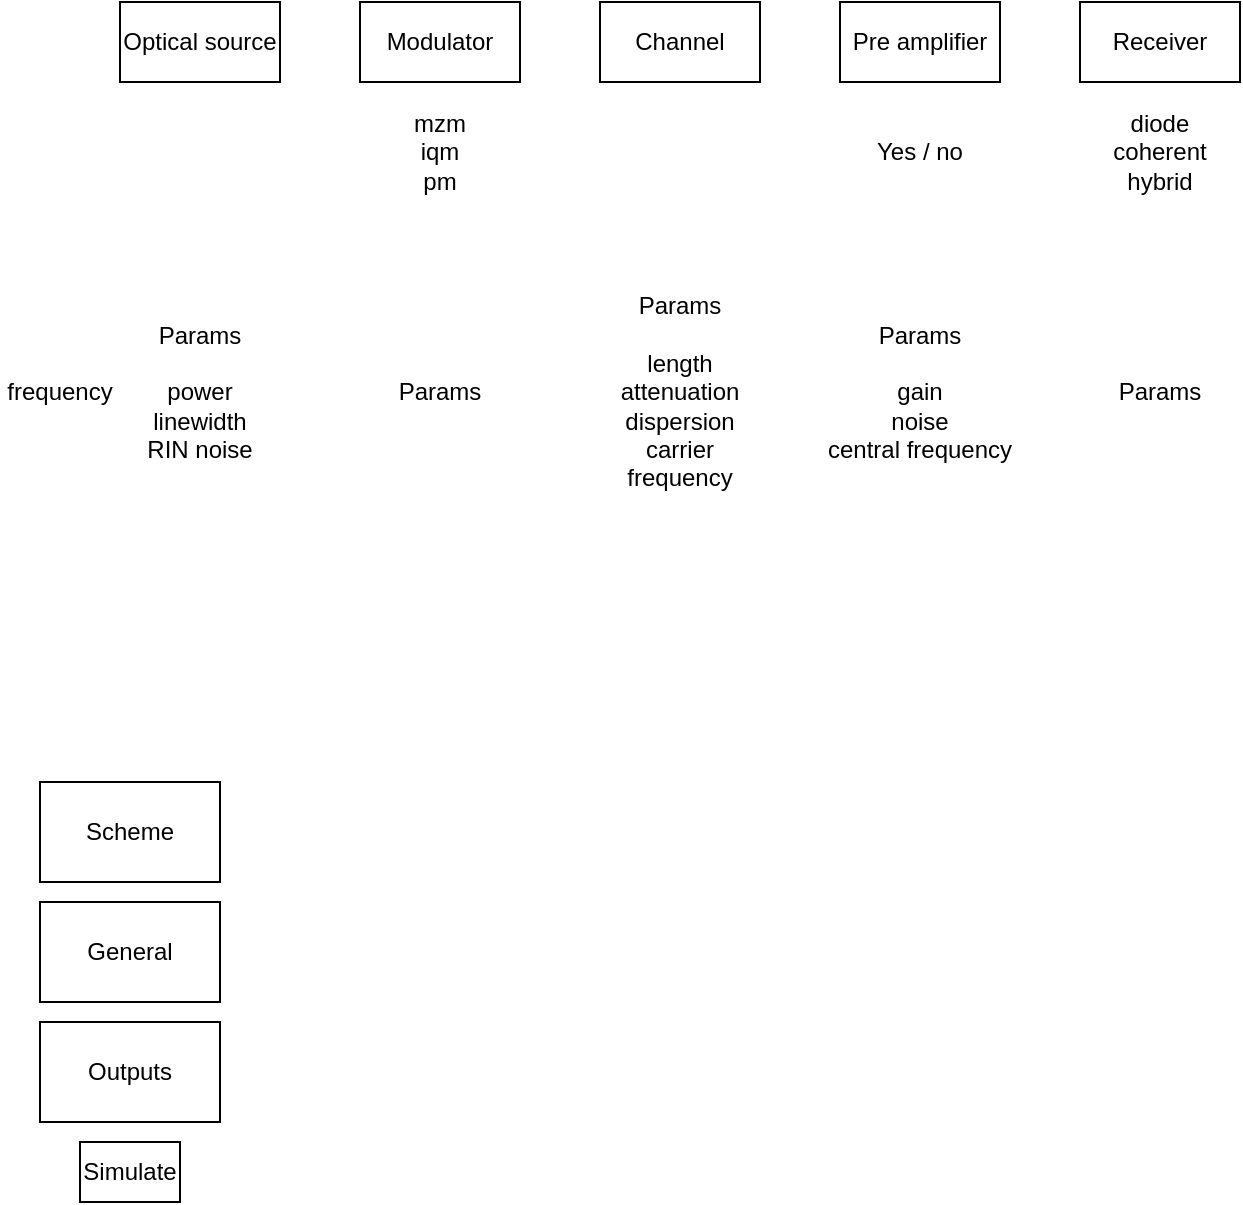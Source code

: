 <mxfile version="24.3.1" type="device" pages="7">
  <diagram name="Stránka-1" id="-ATShc4YuVJOPB07bB1N">
    <mxGraphModel dx="1050" dy="565" grid="1" gridSize="10" guides="1" tooltips="1" connect="1" arrows="1" fold="1" page="1" pageScale="1" pageWidth="1654" pageHeight="1169" math="0" shadow="0">
      <root>
        <mxCell id="0" />
        <mxCell id="1" parent="0" />
        <mxCell id="6TRLX3-_seIyefuNLIAM-19" value="Optical source" style="rounded=0;whiteSpace=wrap;html=1;" parent="1" vertex="1">
          <mxGeometry x="170" y="130" width="80" height="40" as="geometry" />
        </mxCell>
        <mxCell id="6TRLX3-_seIyefuNLIAM-20" value="Modulator" style="rounded=0;whiteSpace=wrap;html=1;" parent="1" vertex="1">
          <mxGeometry x="290" y="130" width="80" height="40" as="geometry" />
        </mxCell>
        <mxCell id="6TRLX3-_seIyefuNLIAM-21" value="Channel" style="rounded=0;whiteSpace=wrap;html=1;" parent="1" vertex="1">
          <mxGeometry x="410" y="130" width="80" height="40" as="geometry" />
        </mxCell>
        <mxCell id="6TRLX3-_seIyefuNLIAM-22" value="Pre amplifier" style="rounded=0;whiteSpace=wrap;html=1;" parent="1" vertex="1">
          <mxGeometry x="530" y="130" width="80" height="40" as="geometry" />
        </mxCell>
        <mxCell id="6TRLX3-_seIyefuNLIAM-23" value="Receiver" style="rounded=0;whiteSpace=wrap;html=1;" parent="1" vertex="1">
          <mxGeometry x="650" y="130" width="80" height="40" as="geometry" />
        </mxCell>
        <mxCell id="6TRLX3-_seIyefuNLIAM-24" value="mzm&lt;br&gt;iqm&lt;br&gt;pm" style="text;html=1;strokeColor=none;fillColor=none;align=center;verticalAlign=middle;whiteSpace=wrap;rounded=0;" parent="1" vertex="1">
          <mxGeometry x="300" y="190" width="60" height="30" as="geometry" />
        </mxCell>
        <mxCell id="6TRLX3-_seIyefuNLIAM-25" value="Yes / no" style="text;html=1;strokeColor=none;fillColor=none;align=center;verticalAlign=middle;whiteSpace=wrap;rounded=0;" parent="1" vertex="1">
          <mxGeometry x="540" y="190" width="60" height="30" as="geometry" />
        </mxCell>
        <mxCell id="6TRLX3-_seIyefuNLIAM-26" value="diode&lt;br&gt;coherent&lt;br&gt;hybrid" style="text;html=1;strokeColor=none;fillColor=none;align=center;verticalAlign=middle;whiteSpace=wrap;rounded=0;" parent="1" vertex="1">
          <mxGeometry x="660" y="190" width="60" height="30" as="geometry" />
        </mxCell>
        <mxCell id="6TRLX3-_seIyefuNLIAM-27" value="Params&lt;br&gt;&lt;br&gt;power&lt;br&gt;linewidth&lt;br&gt;RIN noise" style="text;html=1;strokeColor=none;fillColor=none;align=center;verticalAlign=middle;whiteSpace=wrap;rounded=0;" parent="1" vertex="1">
          <mxGeometry x="180" y="310" width="60" height="30" as="geometry" />
        </mxCell>
        <mxCell id="6TRLX3-_seIyefuNLIAM-28" value="Params" style="text;html=1;strokeColor=none;fillColor=none;align=center;verticalAlign=middle;whiteSpace=wrap;rounded=0;" parent="1" vertex="1">
          <mxGeometry x="300" y="310" width="60" height="30" as="geometry" />
        </mxCell>
        <mxCell id="6TRLX3-_seIyefuNLIAM-29" value="Params&lt;br&gt;&lt;br&gt;length&lt;br&gt;attenuation&lt;br&gt;dispersion&lt;br&gt;carrier frequency" style="text;html=1;strokeColor=none;fillColor=none;align=center;verticalAlign=middle;whiteSpace=wrap;rounded=0;" parent="1" vertex="1">
          <mxGeometry x="420" y="310" width="60" height="30" as="geometry" />
        </mxCell>
        <mxCell id="6TRLX3-_seIyefuNLIAM-30" value="Params&lt;br&gt;&lt;br&gt;gain&lt;br&gt;noise&lt;br&gt;central frequency" style="text;html=1;strokeColor=none;fillColor=none;align=center;verticalAlign=middle;whiteSpace=wrap;rounded=0;" parent="1" vertex="1">
          <mxGeometry x="505" y="310" width="130" height="30" as="geometry" />
        </mxCell>
        <mxCell id="6TRLX3-_seIyefuNLIAM-31" value="Params" style="text;html=1;strokeColor=none;fillColor=none;align=center;verticalAlign=middle;whiteSpace=wrap;rounded=0;" parent="1" vertex="1">
          <mxGeometry x="660" y="310" width="60" height="30" as="geometry" />
        </mxCell>
        <mxCell id="6TRLX3-_seIyefuNLIAM-32" value="frequency" style="text;html=1;strokeColor=none;fillColor=none;align=center;verticalAlign=middle;whiteSpace=wrap;rounded=0;" parent="1" vertex="1">
          <mxGeometry x="110" y="310" width="60" height="30" as="geometry" />
        </mxCell>
        <mxCell id="6TRLX3-_seIyefuNLIAM-33" value="Scheme" style="rounded=0;whiteSpace=wrap;html=1;" parent="1" vertex="1">
          <mxGeometry x="130" y="520" width="90" height="50" as="geometry" />
        </mxCell>
        <mxCell id="6TRLX3-_seIyefuNLIAM-34" value="General" style="rounded=0;whiteSpace=wrap;html=1;" parent="1" vertex="1">
          <mxGeometry x="130" y="580" width="90" height="50" as="geometry" />
        </mxCell>
        <mxCell id="6TRLX3-_seIyefuNLIAM-35" value="Outputs" style="rounded=0;whiteSpace=wrap;html=1;" parent="1" vertex="1">
          <mxGeometry x="130" y="640" width="90" height="50" as="geometry" />
        </mxCell>
        <mxCell id="6TRLX3-_seIyefuNLIAM-36" value="Simulate" style="rounded=0;whiteSpace=wrap;html=1;" parent="1" vertex="1">
          <mxGeometry x="150" y="700" width="50" height="30" as="geometry" />
        </mxCell>
      </root>
    </mxGraphModel>
  </diagram>
  <diagram id="LeTPsgQp5gXD2nr-aAlf" name="Stránka-2">
    <mxGraphModel dx="1050" dy="565" grid="1" gridSize="10" guides="1" tooltips="1" connect="1" arrows="1" fold="1" page="1" pageScale="1" pageWidth="1654" pageHeight="1169" math="0" shadow="0">
      <root>
        <mxCell id="0" />
        <mxCell id="1" parent="0" />
        <mxCell id="nFB2l3n1pYC1xVAgFxaD-20" style="edgeStyle=orthogonalEdgeStyle;rounded=0;orthogonalLoop=1;jettySize=auto;html=1;exitX=0.5;exitY=1;exitDx=0;exitDy=0;entryX=0;entryY=0.5;entryDx=0;entryDy=0;" parent="1" source="ebzc_1ja_ib1YeggxuAO-1" target="CcdC_w_5SwDQPl0fzqGa-1" edge="1">
          <mxGeometry relative="1" as="geometry" />
        </mxCell>
        <mxCell id="nFB2l3n1pYC1xVAgFxaD-21" value="general parameters" style="edgeLabel;html=1;align=center;verticalAlign=middle;resizable=0;points=[];" parent="nFB2l3n1pYC1xVAgFxaD-20" vertex="1" connectable="0">
          <mxGeometry x="-0.022" relative="1" as="geometry">
            <mxPoint x="89" y="-10" as="offset" />
          </mxGeometry>
        </mxCell>
        <mxCell id="nFB2l3n1pYC1xVAgFxaD-23" style="edgeStyle=orthogonalEdgeStyle;rounded=0;orthogonalLoop=1;jettySize=auto;html=1;exitX=0.5;exitY=1;exitDx=0;exitDy=0;entryX=0;entryY=0.5;entryDx=0;entryDy=0;" parent="1" source="ebzc_1ja_ib1YeggxuAO-1" target="CcdC_w_5SwDQPl0fzqGa-2" edge="1">
          <mxGeometry relative="1" as="geometry" />
        </mxCell>
        <mxCell id="nFB2l3n1pYC1xVAgFxaD-24" value="source parameters, Fs (general)" style="edgeLabel;html=1;align=center;verticalAlign=middle;resizable=0;points=[];" parent="nFB2l3n1pYC1xVAgFxaD-23" vertex="1" connectable="0">
          <mxGeometry x="0.424" relative="1" as="geometry">
            <mxPoint x="45" y="-10" as="offset" />
          </mxGeometry>
        </mxCell>
        <mxCell id="nFB2l3n1pYC1xVAgFxaD-25" style="edgeStyle=orthogonalEdgeStyle;rounded=0;orthogonalLoop=1;jettySize=auto;html=1;exitX=0.5;exitY=1;exitDx=0;exitDy=0;entryX=0.5;entryY=1;entryDx=0;entryDy=0;" parent="1" source="ebzc_1ja_ib1YeggxuAO-1" target="CcdC_w_5SwDQPl0fzqGa-3" edge="1">
          <mxGeometry relative="1" as="geometry">
            <Array as="points">
              <mxPoint x="160" y="500" />
              <mxPoint x="680" y="500" />
            </Array>
          </mxGeometry>
        </mxCell>
        <mxCell id="nFB2l3n1pYC1xVAgFxaD-26" value="modulator parameters" style="edgeLabel;html=1;align=center;verticalAlign=middle;resizable=0;points=[];" parent="nFB2l3n1pYC1xVAgFxaD-25" vertex="1" connectable="0">
          <mxGeometry x="0.672" y="1" relative="1" as="geometry">
            <mxPoint x="21" y="-9" as="offset" />
          </mxGeometry>
        </mxCell>
        <mxCell id="nFB2l3n1pYC1xVAgFxaD-27" style="edgeStyle=orthogonalEdgeStyle;rounded=0;orthogonalLoop=1;jettySize=auto;html=1;exitX=0.5;exitY=1;exitDx=0;exitDy=0;entryX=0.5;entryY=1;entryDx=0;entryDy=0;" parent="1" target="CcdC_w_5SwDQPl0fzqGa-4" edge="1">
          <mxGeometry relative="1" as="geometry">
            <mxPoint x="160" y="220" as="sourcePoint" />
            <mxPoint x="920" y="480.0" as="targetPoint" />
            <Array as="points">
              <mxPoint x="160" y="540" />
              <mxPoint x="920" y="540" />
            </Array>
          </mxGeometry>
        </mxCell>
        <mxCell id="nFB2l3n1pYC1xVAgFxaD-28" value="channel parameters, amplifier parameters, Fs (general), frequency (source)&amp;nbsp;" style="edgeLabel;html=1;align=center;verticalAlign=middle;resizable=0;points=[];" parent="nFB2l3n1pYC1xVAgFxaD-27" vertex="1" connectable="0">
          <mxGeometry x="0.629" y="-2" relative="1" as="geometry">
            <mxPoint x="-65" y="-12" as="offset" />
          </mxGeometry>
        </mxCell>
        <mxCell id="nFB2l3n1pYC1xVAgFxaD-29" style="edgeStyle=orthogonalEdgeStyle;rounded=0;orthogonalLoop=1;jettySize=auto;html=1;exitX=0.5;exitY=1;exitDx=0;exitDy=0;entryX=0;entryY=0.5;entryDx=0;entryDy=0;" parent="1" source="ebzc_1ja_ib1YeggxuAO-1" target="CcdC_w_5SwDQPl0fzqGa-5" edge="1">
          <mxGeometry relative="1" as="geometry" />
        </mxCell>
        <mxCell id="nFB2l3n1pYC1xVAgFxaD-30" value="reciever parameters, general parameters" style="edgeLabel;html=1;align=center;verticalAlign=middle;resizable=0;points=[];" parent="nFB2l3n1pYC1xVAgFxaD-29" vertex="1" connectable="0">
          <mxGeometry x="0.627" y="4" relative="1" as="geometry">
            <mxPoint x="-87" y="-6" as="offset" />
          </mxGeometry>
        </mxCell>
        <mxCell id="nFB2l3n1pYC1xVAgFxaD-35" style="edgeStyle=orthogonalEdgeStyle;rounded=0;orthogonalLoop=1;jettySize=auto;html=1;exitX=0.5;exitY=1;exitDx=0;exitDy=0;entryX=0;entryY=0.5;entryDx=0;entryDy=0;" parent="1" source="ebzc_1ja_ib1YeggxuAO-1" target="nFB2l3n1pYC1xVAgFxaD-15" edge="1">
          <mxGeometry relative="1" as="geometry" />
        </mxCell>
        <mxCell id="nFB2l3n1pYC1xVAgFxaD-36" value="general parameters" style="edgeLabel;html=1;align=center;verticalAlign=middle;resizable=0;points=[];" parent="nFB2l3n1pYC1xVAgFxaD-35" vertex="1" connectable="0">
          <mxGeometry x="0.627" y="2" relative="1" as="geometry">
            <mxPoint x="113" y="12" as="offset" />
          </mxGeometry>
        </mxCell>
        <mxCell id="ebzc_1ja_ib1YeggxuAO-1" value="Window" style="rounded=0;whiteSpace=wrap;html=1;" parent="1" vertex="1">
          <mxGeometry x="80" y="120" width="160" height="80" as="geometry" />
        </mxCell>
        <mxCell id="nFB2l3n1pYC1xVAgFxaD-38" style="edgeStyle=orthogonalEdgeStyle;rounded=0;orthogonalLoop=1;jettySize=auto;html=1;exitX=0.75;exitY=1;exitDx=0;exitDy=0;entryX=0.25;entryY=0;entryDx=0;entryDy=0;" parent="1" source="CcdC_w_5SwDQPl0fzqGa-1" target="nFB2l3n1pYC1xVAgFxaD-37" edge="1">
          <mxGeometry relative="1" as="geometry">
            <Array as="points">
              <mxPoint x="480" y="300" />
              <mxPoint x="1240" y="300" />
            </Array>
          </mxGeometry>
        </mxCell>
        <mxCell id="nFB2l3n1pYC1xVAgFxaD-40" style="edgeStyle=orthogonalEdgeStyle;rounded=0;orthogonalLoop=1;jettySize=auto;html=1;exitX=0.75;exitY=1;exitDx=0;exitDy=0;entryX=0.5;entryY=0;entryDx=0;entryDy=0;" parent="1" source="CcdC_w_5SwDQPl0fzqGa-1" target="CcdC_w_5SwDQPl0fzqGa-3" edge="1">
          <mxGeometry relative="1" as="geometry">
            <Array as="points">
              <mxPoint x="480" y="300" />
              <mxPoint x="680" y="300" />
            </Array>
          </mxGeometry>
        </mxCell>
        <mxCell id="nFB2l3n1pYC1xVAgFxaD-41" value="modulation signal" style="edgeLabel;html=1;align=center;verticalAlign=middle;resizable=0;points=[];" parent="nFB2l3n1pYC1xVAgFxaD-40" vertex="1" connectable="0">
          <mxGeometry x="-0.359" y="-1" relative="1" as="geometry">
            <mxPoint y="-11" as="offset" />
          </mxGeometry>
        </mxCell>
        <mxCell id="CcdC_w_5SwDQPl0fzqGa-1" value="modulation signal" style="rounded=0;whiteSpace=wrap;html=1;" parent="1" vertex="1">
          <mxGeometry x="390" y="240" width="120" height="40" as="geometry" />
        </mxCell>
        <mxCell id="nFB2l3n1pYC1xVAgFxaD-7" style="edgeStyle=orthogonalEdgeStyle;rounded=0;orthogonalLoop=1;jettySize=auto;html=1;exitX=1;exitY=0.5;exitDx=0;exitDy=0;entryX=0;entryY=0.5;entryDx=0;entryDy=0;" parent="1" source="CcdC_w_5SwDQPl0fzqGa-2" target="CcdC_w_5SwDQPl0fzqGa-3" edge="1">
          <mxGeometry relative="1" as="geometry">
            <mxPoint x="590" y="440" as="targetPoint" />
          </mxGeometry>
        </mxCell>
        <mxCell id="nFB2l3n1pYC1xVAgFxaD-8" value="carrier signal" style="edgeLabel;html=1;align=center;verticalAlign=middle;resizable=0;points=[];" parent="nFB2l3n1pYC1xVAgFxaD-7" vertex="1" connectable="0">
          <mxGeometry x="-0.354" y="2" relative="1" as="geometry">
            <mxPoint x="24" y="-8" as="offset" />
          </mxGeometry>
        </mxCell>
        <mxCell id="nFB2l3n1pYC1xVAgFxaD-32" style="edgeStyle=orthogonalEdgeStyle;rounded=0;orthogonalLoop=1;jettySize=auto;html=1;exitX=1;exitY=0.5;exitDx=0;exitDy=0;entryX=0.5;entryY=1;entryDx=0;entryDy=0;" parent="1" source="CcdC_w_5SwDQPl0fzqGa-2" target="CcdC_w_5SwDQPl0fzqGa-5" edge="1">
          <mxGeometry relative="1" as="geometry">
            <Array as="points">
              <mxPoint x="530" y="440" />
              <mxPoint x="530" y="710" />
              <mxPoint x="680" y="710" />
            </Array>
          </mxGeometry>
        </mxCell>
        <mxCell id="nFB2l3n1pYC1xVAgFxaD-34" value="carrier signal" style="edgeLabel;html=1;align=center;verticalAlign=middle;resizable=0;points=[];" parent="nFB2l3n1pYC1xVAgFxaD-32" vertex="1" connectable="0">
          <mxGeometry x="0.686" y="-4" relative="1" as="geometry">
            <mxPoint x="-37" y="-14" as="offset" />
          </mxGeometry>
        </mxCell>
        <mxCell id="nFB2l3n1pYC1xVAgFxaD-42" style="edgeStyle=orthogonalEdgeStyle;rounded=0;orthogonalLoop=1;jettySize=auto;html=1;exitX=1;exitY=0.5;exitDx=0;exitDy=0;entryX=0;entryY=0.25;entryDx=0;entryDy=0;" parent="1" source="CcdC_w_5SwDQPl0fzqGa-2" target="nFB2l3n1pYC1xVAgFxaD-37" edge="1">
          <mxGeometry relative="1" as="geometry">
            <Array as="points">
              <mxPoint x="530" y="440" />
              <mxPoint x="530" y="330" />
              <mxPoint x="1120" y="330" />
              <mxPoint x="1120" y="420" />
            </Array>
          </mxGeometry>
        </mxCell>
        <mxCell id="nFB2l3n1pYC1xVAgFxaD-43" value="carrier signal" style="edgeLabel;html=1;align=center;verticalAlign=middle;resizable=0;points=[];" parent="nFB2l3n1pYC1xVAgFxaD-42" vertex="1" connectable="0">
          <mxGeometry x="0.922" y="1" relative="1" as="geometry">
            <mxPoint x="-6" y="-9" as="offset" />
          </mxGeometry>
        </mxCell>
        <mxCell id="CcdC_w_5SwDQPl0fzqGa-2" value="carrier signal" style="rounded=0;whiteSpace=wrap;html=1;" parent="1" vertex="1">
          <mxGeometry x="390" y="420" width="120" height="40" as="geometry" />
        </mxCell>
        <mxCell id="nFB2l3n1pYC1xVAgFxaD-9" style="edgeStyle=orthogonalEdgeStyle;rounded=0;orthogonalLoop=1;jettySize=auto;html=1;exitX=1;exitY=0.5;exitDx=0;exitDy=0;entryX=0;entryY=0.5;entryDx=0;entryDy=0;" parent="1" source="CcdC_w_5SwDQPl0fzqGa-3" target="CcdC_w_5SwDQPl0fzqGa-4" edge="1">
          <mxGeometry relative="1" as="geometry">
            <mxPoint x="820" y="440" as="targetPoint" />
          </mxGeometry>
        </mxCell>
        <mxCell id="nFB2l3n1pYC1xVAgFxaD-10" value="modulated signal" style="edgeLabel;html=1;align=center;verticalAlign=middle;resizable=0;points=[];" parent="nFB2l3n1pYC1xVAgFxaD-9" vertex="1" connectable="0">
          <mxGeometry x="0.404" relative="1" as="geometry">
            <mxPoint x="-14" y="-10" as="offset" />
          </mxGeometry>
        </mxCell>
        <mxCell id="nFB2l3n1pYC1xVAgFxaD-44" style="edgeStyle=orthogonalEdgeStyle;rounded=0;orthogonalLoop=1;jettySize=auto;html=1;exitX=1;exitY=0.5;exitDx=0;exitDy=0;entryX=0;entryY=0.75;entryDx=0;entryDy=0;" parent="1" source="CcdC_w_5SwDQPl0fzqGa-3" target="nFB2l3n1pYC1xVAgFxaD-37" edge="1">
          <mxGeometry relative="1" as="geometry">
            <Array as="points">
              <mxPoint x="760" y="440" />
              <mxPoint x="760" y="360" />
              <mxPoint x="1080" y="360" />
              <mxPoint x="1080" y="460" />
            </Array>
          </mxGeometry>
        </mxCell>
        <mxCell id="nFB2l3n1pYC1xVAgFxaD-45" value="modulated signal" style="edgeLabel;html=1;align=center;verticalAlign=middle;resizable=0;points=[];" parent="nFB2l3n1pYC1xVAgFxaD-44" vertex="1" connectable="0">
          <mxGeometry x="0.779" y="-2" relative="1" as="geometry">
            <mxPoint x="18" y="-12" as="offset" />
          </mxGeometry>
        </mxCell>
        <mxCell id="CcdC_w_5SwDQPl0fzqGa-3" value="modulate" style="rounded=0;whiteSpace=wrap;html=1;" parent="1" vertex="1">
          <mxGeometry x="620" y="420" width="120" height="40" as="geometry" />
        </mxCell>
        <mxCell id="nFB2l3n1pYC1xVAgFxaD-11" style="edgeStyle=orthogonalEdgeStyle;rounded=0;orthogonalLoop=1;jettySize=auto;html=1;exitX=1;exitY=0.5;exitDx=0;exitDy=0;entryX=0.5;entryY=0;entryDx=0;entryDy=0;" parent="1" source="CcdC_w_5SwDQPl0fzqGa-4" target="CcdC_w_5SwDQPl0fzqGa-5" edge="1">
          <mxGeometry relative="1" as="geometry">
            <mxPoint x="1000" y="600" as="targetPoint" />
            <Array as="points">
              <mxPoint x="1000" y="440" />
              <mxPoint x="1000" y="600" />
              <mxPoint x="680" y="600" />
            </Array>
          </mxGeometry>
        </mxCell>
        <mxCell id="nFB2l3n1pYC1xVAgFxaD-12" value="reciever signal" style="edgeLabel;html=1;align=center;verticalAlign=middle;resizable=0;points=[];" parent="nFB2l3n1pYC1xVAgFxaD-11" vertex="1" connectable="0">
          <mxGeometry x="-0.478" y="-4" relative="1" as="geometry">
            <mxPoint x="-266" y="32" as="offset" />
          </mxGeometry>
        </mxCell>
        <mxCell id="nFB2l3n1pYC1xVAgFxaD-48" style="edgeStyle=orthogonalEdgeStyle;rounded=0;orthogonalLoop=1;jettySize=auto;html=1;exitX=1;exitY=0.5;exitDx=0;exitDy=0;entryX=0.25;entryY=1;entryDx=0;entryDy=0;" parent="1" source="CcdC_w_5SwDQPl0fzqGa-4" target="nFB2l3n1pYC1xVAgFxaD-37" edge="1">
          <mxGeometry relative="1" as="geometry">
            <Array as="points">
              <mxPoint x="1000" y="440" />
              <mxPoint x="1000" y="500" />
              <mxPoint x="1240" y="500" />
            </Array>
          </mxGeometry>
        </mxCell>
        <mxCell id="nFB2l3n1pYC1xVAgFxaD-49" value="reciever signal" style="edgeLabel;html=1;align=center;verticalAlign=middle;resizable=0;points=[];" parent="nFB2l3n1pYC1xVAgFxaD-48" vertex="1" connectable="0">
          <mxGeometry x="0.382" y="-1" relative="1" as="geometry">
            <mxPoint y="-11" as="offset" />
          </mxGeometry>
        </mxCell>
        <mxCell id="CcdC_w_5SwDQPl0fzqGa-4" value="fiber transmition" style="rounded=0;whiteSpace=wrap;html=1;" parent="1" vertex="1">
          <mxGeometry x="860" y="420" width="120" height="40" as="geometry" />
        </mxCell>
        <mxCell id="nFB2l3n1pYC1xVAgFxaD-13" style="edgeStyle=orthogonalEdgeStyle;rounded=0;orthogonalLoop=1;jettySize=auto;html=1;exitX=1;exitY=0.5;exitDx=0;exitDy=0;entryX=0.5;entryY=0;entryDx=0;entryDy=0;" parent="1" source="CcdC_w_5SwDQPl0fzqGa-5" target="nFB2l3n1pYC1xVAgFxaD-15" edge="1">
          <mxGeometry relative="1" as="geometry">
            <mxPoint x="860" y="670" as="targetPoint" />
          </mxGeometry>
        </mxCell>
        <mxCell id="nFB2l3n1pYC1xVAgFxaD-14" value="detected signal" style="edgeLabel;html=1;align=center;verticalAlign=middle;resizable=0;points=[];" parent="nFB2l3n1pYC1xVAgFxaD-13" vertex="1" connectable="0">
          <mxGeometry x="-0.414" y="-1" relative="1" as="geometry">
            <mxPoint x="16" y="-11" as="offset" />
          </mxGeometry>
        </mxCell>
        <mxCell id="nFB2l3n1pYC1xVAgFxaD-50" style="edgeStyle=orthogonalEdgeStyle;rounded=0;orthogonalLoop=1;jettySize=auto;html=1;exitX=1;exitY=0.5;exitDx=0;exitDy=0;entryX=0.5;entryY=1;entryDx=0;entryDy=0;" parent="1" source="CcdC_w_5SwDQPl0fzqGa-5" target="nFB2l3n1pYC1xVAgFxaD-37" edge="1">
          <mxGeometry relative="1" as="geometry" />
        </mxCell>
        <mxCell id="_ckx4ZXiXgK5sajqXDt3-1" value="detected signal" style="edgeLabel;html=1;align=center;verticalAlign=middle;resizable=0;points=[];" parent="nFB2l3n1pYC1xVAgFxaD-50" vertex="1" connectable="0">
          <mxGeometry x="0.74" y="1" relative="1" as="geometry">
            <mxPoint x="1" y="-45" as="offset" />
          </mxGeometry>
        </mxCell>
        <mxCell id="CcdC_w_5SwDQPl0fzqGa-5" value="detection" style="rounded=0;whiteSpace=wrap;html=1;" parent="1" vertex="1">
          <mxGeometry x="620" y="650" width="120" height="40" as="geometry" />
        </mxCell>
        <mxCell id="nFB2l3n1pYC1xVAgFxaD-1" value="" style="endArrow=classic;html=1;rounded=0;exitX=1;exitY=0.5;exitDx=0;exitDy=0;entryX=0.5;entryY=0;entryDx=0;entryDy=0;" parent="1" source="CcdC_w_5SwDQPl0fzqGa-1" target="nFB2l3n1pYC1xVAgFxaD-37" edge="1">
          <mxGeometry width="50" height="50" relative="1" as="geometry">
            <mxPoint x="810" y="550" as="sourcePoint" />
            <mxPoint x="590" y="320" as="targetPoint" />
            <Array as="points">
              <mxPoint x="1280" y="260" />
            </Array>
          </mxGeometry>
        </mxCell>
        <mxCell id="nFB2l3n1pYC1xVAgFxaD-4" value="Tx symbols" style="edgeLabel;html=1;align=center;verticalAlign=middle;resizable=0;points=[];" parent="nFB2l3n1pYC1xVAgFxaD-1" vertex="1" connectable="0">
          <mxGeometry x="-0.3" y="-2" relative="1" as="geometry">
            <mxPoint x="362" y="-12" as="offset" />
          </mxGeometry>
        </mxCell>
        <mxCell id="nFB2l3n1pYC1xVAgFxaD-2" value="" style="endArrow=classic;html=1;rounded=0;exitX=0.75;exitY=0;exitDx=0;exitDy=0;entryX=0.75;entryY=0;entryDx=0;entryDy=0;" parent="1" source="CcdC_w_5SwDQPl0fzqGa-1" target="nFB2l3n1pYC1xVAgFxaD-37" edge="1">
          <mxGeometry width="50" height="50" relative="1" as="geometry">
            <mxPoint x="810" y="550" as="sourcePoint" />
            <mxPoint x="550" y="260" as="targetPoint" />
            <Array as="points">
              <mxPoint x="480" y="210" />
              <mxPoint x="1320" y="210" />
            </Array>
          </mxGeometry>
        </mxCell>
        <mxCell id="nFB2l3n1pYC1xVAgFxaD-5" value="Tx bits" style="edgeLabel;html=1;align=center;verticalAlign=middle;resizable=0;points=[];" parent="nFB2l3n1pYC1xVAgFxaD-2" vertex="1" connectable="0">
          <mxGeometry x="0.2" y="-1" relative="1" as="geometry">
            <mxPoint x="118" y="-11" as="offset" />
          </mxGeometry>
        </mxCell>
        <mxCell id="nFB2l3n1pYC1xVAgFxaD-16" style="edgeStyle=orthogonalEdgeStyle;rounded=0;orthogonalLoop=1;jettySize=auto;html=1;exitX=1;exitY=0.5;exitDx=0;exitDy=0;entryX=1;entryY=0.75;entryDx=0;entryDy=0;" parent="1" source="nFB2l3n1pYC1xVAgFxaD-15" target="nFB2l3n1pYC1xVAgFxaD-37" edge="1">
          <mxGeometry relative="1" as="geometry">
            <mxPoint x="960" y="740" as="targetPoint" />
          </mxGeometry>
        </mxCell>
        <mxCell id="nFB2l3n1pYC1xVAgFxaD-17" value="Rx bits" style="edgeLabel;html=1;align=center;verticalAlign=middle;resizable=0;points=[];" parent="nFB2l3n1pYC1xVAgFxaD-16" vertex="1" connectable="0">
          <mxGeometry x="0.319" y="-1" relative="1" as="geometry">
            <mxPoint x="-1" y="-183" as="offset" />
          </mxGeometry>
        </mxCell>
        <mxCell id="nFB2l3n1pYC1xVAgFxaD-15" value="restore information" style="rounded=0;whiteSpace=wrap;html=1;" parent="1" vertex="1">
          <mxGeometry x="760" y="720" width="120" height="40" as="geometry" />
        </mxCell>
        <mxCell id="nFB2l3n1pYC1xVAgFxaD-18" value="" style="endArrow=classic;html=1;rounded=0;exitX=0.75;exitY=1;exitDx=0;exitDy=0;entryX=1;entryY=0.25;entryDx=0;entryDy=0;" parent="1" source="nFB2l3n1pYC1xVAgFxaD-15" target="nFB2l3n1pYC1xVAgFxaD-37" edge="1">
          <mxGeometry width="50" height="50" relative="1" as="geometry">
            <mxPoint x="610" y="710" as="sourcePoint" />
            <mxPoint x="850" y="800" as="targetPoint" />
            <Array as="points">
              <mxPoint x="850" y="800" />
              <mxPoint x="1440" y="800" />
              <mxPoint x="1440" y="420" />
            </Array>
          </mxGeometry>
        </mxCell>
        <mxCell id="nFB2l3n1pYC1xVAgFxaD-19" value="Rx symbols" style="edgeLabel;html=1;align=center;verticalAlign=middle;resizable=0;points=[];" parent="nFB2l3n1pYC1xVAgFxaD-18" vertex="1" connectable="0">
          <mxGeometry x="0.2" y="-2" relative="1" as="geometry">
            <mxPoint x="-32" y="-366" as="offset" />
          </mxGeometry>
        </mxCell>
        <mxCell id="nFB2l3n1pYC1xVAgFxaD-22" value="" style="endArrow=classic;html=1;rounded=0;entryX=0.5;entryY=0;entryDx=0;entryDy=0;" parent="1" target="CcdC_w_5SwDQPl0fzqGa-2" edge="1">
          <mxGeometry width="50" height="50" relative="1" as="geometry">
            <mxPoint x="480" y="280" as="sourcePoint" />
            <mxPoint x="460" y="460" as="targetPoint" />
            <Array as="points">
              <mxPoint x="480" y="300" />
              <mxPoint x="450" y="300" />
              <mxPoint x="450" y="380" />
            </Array>
          </mxGeometry>
        </mxCell>
        <mxCell id="nFB2l3n1pYC1xVAgFxaD-37" value="Simulation results" style="rounded=0;whiteSpace=wrap;html=1;" parent="1" vertex="1">
          <mxGeometry x="1200" y="400" width="160" height="80" as="geometry" />
        </mxCell>
        <mxCell id="nFB2l3n1pYC1xVAgFxaD-39" value="modulation signal" style="edgeLabel;html=1;align=center;verticalAlign=middle;resizable=0;points=[];" parent="1" vertex="1" connectable="0">
          <mxGeometry x="1190.001" y="290" as="geometry">
            <mxPoint x="-9" y="-5" as="offset" />
          </mxGeometry>
        </mxCell>
        <mxCell id="gxqZ4Ck6_-37C4suer9T-11" value="" style="edgeStyle=orthogonalEdgeStyle;rounded=0;orthogonalLoop=1;jettySize=auto;html=1;" parent="1" source="gxqZ4Ck6_-37C4suer9T-6" target="gxqZ4Ck6_-37C4suer9T-7" edge="1">
          <mxGeometry relative="1" as="geometry" />
        </mxCell>
        <mxCell id="gxqZ4Ck6_-37C4suer9T-12" value="carrier signal" style="edgeLabel;html=1;align=center;verticalAlign=middle;resizable=0;points=[];" parent="gxqZ4Ck6_-37C4suer9T-11" vertex="1" connectable="0">
          <mxGeometry x="0.038" relative="1" as="geometry">
            <mxPoint y="-10" as="offset" />
          </mxGeometry>
        </mxCell>
        <mxCell id="gxqZ4Ck6_-37C4suer9T-6" value="Optical source" style="rounded=0;whiteSpace=wrap;html=1;" parent="1" vertex="1">
          <mxGeometry x="160" y="920" width="80" height="40" as="geometry" />
        </mxCell>
        <mxCell id="gxqZ4Ck6_-37C4suer9T-13" value="" style="edgeStyle=orthogonalEdgeStyle;rounded=0;orthogonalLoop=1;jettySize=auto;html=1;" parent="1" source="gxqZ4Ck6_-37C4suer9T-7" target="gxqZ4Ck6_-37C4suer9T-8" edge="1">
          <mxGeometry relative="1" as="geometry" />
        </mxCell>
        <mxCell id="gxqZ4Ck6_-37C4suer9T-14" value="modulated signal" style="edgeLabel;html=1;align=center;verticalAlign=middle;resizable=0;points=[];" parent="gxqZ4Ck6_-37C4suer9T-13" vertex="1" connectable="0">
          <mxGeometry x="-0.319" y="1" relative="1" as="geometry">
            <mxPoint x="20" y="-9" as="offset" />
          </mxGeometry>
        </mxCell>
        <mxCell id="gxqZ4Ck6_-37C4suer9T-7" value="Modulator" style="rounded=0;whiteSpace=wrap;html=1;" parent="1" vertex="1">
          <mxGeometry x="358.89" y="920" width="80" height="40" as="geometry" />
        </mxCell>
        <mxCell id="gxqZ4Ck6_-37C4suer9T-15" value="" style="edgeStyle=orthogonalEdgeStyle;rounded=0;orthogonalLoop=1;jettySize=auto;html=1;" parent="1" source="gxqZ4Ck6_-37C4suer9T-8" target="gxqZ4Ck6_-37C4suer9T-9" edge="1">
          <mxGeometry relative="1" as="geometry" />
        </mxCell>
        <mxCell id="gxqZ4Ck6_-37C4suer9T-8" value="Channel" style="rounded=0;whiteSpace=wrap;html=1;" parent="1" vertex="1">
          <mxGeometry x="560.22" y="920" width="80" height="40" as="geometry" />
        </mxCell>
        <mxCell id="gxqZ4Ck6_-37C4suer9T-17" style="edgeStyle=orthogonalEdgeStyle;rounded=0;orthogonalLoop=1;jettySize=auto;html=1;entryX=0;entryY=0.5;entryDx=0;entryDy=0;" parent="1" source="gxqZ4Ck6_-37C4suer9T-9" target="gxqZ4Ck6_-37C4suer9T-10" edge="1">
          <mxGeometry relative="1" as="geometry" />
        </mxCell>
        <mxCell id="gxqZ4Ck6_-37C4suer9T-18" value="reciever signal" style="edgeLabel;html=1;align=center;verticalAlign=middle;resizable=0;points=[];" parent="gxqZ4Ck6_-37C4suer9T-17" vertex="1" connectable="0">
          <mxGeometry x="-0.069" y="1" relative="1" as="geometry">
            <mxPoint x="4" y="-9" as="offset" />
          </mxGeometry>
        </mxCell>
        <mxCell id="gxqZ4Ck6_-37C4suer9T-9" value="Pre amplifier" style="rounded=0;whiteSpace=wrap;html=1;" parent="1" vertex="1">
          <mxGeometry x="680" y="920" width="80" height="40" as="geometry" />
        </mxCell>
        <mxCell id="gxqZ4Ck6_-37C4suer9T-10" value="Receiver" style="rounded=0;whiteSpace=wrap;html=1;" parent="1" vertex="1">
          <mxGeometry x="880" y="920" width="80" height="40" as="geometry" />
        </mxCell>
        <mxCell id="gxqZ4Ck6_-37C4suer9T-19" value="" style="endArrow=classic;html=1;rounded=0;exitX=1;exitY=0.5;exitDx=0;exitDy=0;" parent="1" source="gxqZ4Ck6_-37C4suer9T-10" edge="1">
          <mxGeometry width="50" height="50" relative="1" as="geometry">
            <mxPoint x="610" y="1050" as="sourcePoint" />
            <mxPoint x="1080" y="940" as="targetPoint" />
          </mxGeometry>
        </mxCell>
        <mxCell id="gxqZ4Ck6_-37C4suer9T-20" value="detected signal" style="edgeLabel;html=1;align=center;verticalAlign=middle;resizable=0;points=[];" parent="gxqZ4Ck6_-37C4suer9T-19" vertex="1" connectable="0">
          <mxGeometry x="0.08" y="1" relative="1" as="geometry">
            <mxPoint x="-4" y="-9" as="offset" />
          </mxGeometry>
        </mxCell>
        <mxCell id="gxqZ4Ck6_-37C4suer9T-21" value="" style="endArrow=classic;html=1;rounded=0;entryX=0.5;entryY=1;entryDx=0;entryDy=0;" parent="1" target="gxqZ4Ck6_-37C4suer9T-7" edge="1">
          <mxGeometry width="50" height="50" relative="1" as="geometry">
            <mxPoint x="399" y="1080" as="sourcePoint" />
            <mxPoint x="660" y="1000" as="targetPoint" />
          </mxGeometry>
        </mxCell>
        <mxCell id="gxqZ4Ck6_-37C4suer9T-22" value="modulation signal" style="edgeLabel;html=1;align=center;verticalAlign=middle;resizable=0;points=[];" parent="gxqZ4Ck6_-37C4suer9T-21" vertex="1" connectable="0">
          <mxGeometry x="-0.37" relative="1" as="geometry">
            <mxPoint y="-22" as="offset" />
          </mxGeometry>
        </mxCell>
      </root>
    </mxGraphModel>
  </diagram>
  <diagram id="bBcR_hpsUJ-fD8cAWgNj" name="Stránka-3">
    <mxGraphModel dx="1050" dy="565" grid="1" gridSize="10" guides="1" tooltips="1" connect="1" arrows="1" fold="1" page="1" pageScale="1" pageWidth="1654" pageHeight="1169" math="0" shadow="0">
      <root>
        <mxCell id="0" />
        <mxCell id="1" parent="0" />
        <mxCell id="t3dprkcl8xiy5dFhmEr--1" value="Tx cons" style="rounded=0;whiteSpace=wrap;html=1;" parent="1" vertex="1">
          <mxGeometry x="1280" y="160" width="80" height="40" as="geometry" />
        </mxCell>
        <mxCell id="t3dprkcl8xiy5dFhmEr--2" value="Rx cons" style="rounded=0;whiteSpace=wrap;html=1;" parent="1" vertex="1">
          <mxGeometry x="1440" y="200" width="80" height="40" as="geometry" />
        </mxCell>
        <mxCell id="t3dprkcl8xiy5dFhmEr--3" value="Tx psd" style="rounded=0;whiteSpace=wrap;html=1;" parent="1" vertex="1">
          <mxGeometry x="1280" y="240" width="80" height="40" as="geometry" />
        </mxCell>
        <mxCell id="t3dprkcl8xiy5dFhmEr--4" value="Tx t signal" style="rounded=0;whiteSpace=wrap;html=1;" parent="1" vertex="1">
          <mxGeometry x="1280" y="320" width="80" height="40" as="geometry" />
        </mxCell>
        <mxCell id="t3dprkcl8xiy5dFhmEr--5" value="Rx t signal" style="rounded=0;whiteSpace=wrap;html=1;" parent="1" vertex="1">
          <mxGeometry x="1440" y="360" width="80" height="40" as="geometry" />
        </mxCell>
        <mxCell id="t3dprkcl8xiy5dFhmEr--6" value="Tx eye" style="rounded=0;whiteSpace=wrap;html=1;" parent="1" vertex="1">
          <mxGeometry x="1280" y="400" width="80" height="40" as="geometry" />
        </mxCell>
        <mxCell id="t3dprkcl8xiy5dFhmEr--7" value="Rx eye" style="rounded=0;whiteSpace=wrap;html=1;" parent="1" vertex="1">
          <mxGeometry x="1440" y="440" width="80" height="40" as="geometry" />
        </mxCell>
        <mxCell id="t3dprkcl8xiy5dFhmEr--8" value="BER" style="rounded=0;whiteSpace=wrap;html=1;" parent="1" vertex="1">
          <mxGeometry x="840" y="260" width="80" height="40" as="geometry" />
        </mxCell>
        <mxCell id="t3dprkcl8xiy5dFhmEr--9" value="Tx power" style="rounded=0;whiteSpace=wrap;html=1;" parent="1" vertex="1">
          <mxGeometry x="840" y="80" width="80" height="40" as="geometry" />
        </mxCell>
        <mxCell id="t3dprkcl8xiy5dFhmEr--10" value="Rx power" style="rounded=0;whiteSpace=wrap;html=1;" parent="1" vertex="1">
          <mxGeometry x="840" y="160" width="80" height="40" as="geometry" />
        </mxCell>
        <mxCell id="A_e5NoCMH6gVg4MdBKJ4-9" style="edgeStyle=orthogonalEdgeStyle;rounded=0;orthogonalLoop=1;jettySize=auto;html=1;exitX=0;exitY=0.5;exitDx=0;exitDy=0;entryX=1;entryY=0.5;entryDx=0;entryDy=0;" parent="1" source="A_e5NoCMH6gVg4MdBKJ4-1" target="t3dprkcl8xiy5dFhmEr--9" edge="1">
          <mxGeometry relative="1" as="geometry">
            <Array as="points">
              <mxPoint x="1010" y="280" />
              <mxPoint x="1010" y="100" />
            </Array>
          </mxGeometry>
        </mxCell>
        <mxCell id="A_e5NoCMH6gVg4MdBKJ4-15" value="modulated signal" style="edgeLabel;html=1;align=center;verticalAlign=middle;resizable=0;points=[];" parent="A_e5NoCMH6gVg4MdBKJ4-9" vertex="1" connectable="0">
          <mxGeometry x="0.789" y="3" relative="1" as="geometry">
            <mxPoint x="18" y="-13" as="offset" />
          </mxGeometry>
        </mxCell>
        <mxCell id="A_e5NoCMH6gVg4MdBKJ4-11" style="edgeStyle=orthogonalEdgeStyle;rounded=0;orthogonalLoop=1;jettySize=auto;html=1;exitX=0;exitY=0.5;exitDx=0;exitDy=0;entryX=1;entryY=0.5;entryDx=0;entryDy=0;" parent="1" source="A_e5NoCMH6gVg4MdBKJ4-1" target="t3dprkcl8xiy5dFhmEr--10" edge="1">
          <mxGeometry relative="1" as="geometry">
            <Array as="points">
              <mxPoint x="1010" y="280" />
              <mxPoint x="1010" y="180" />
            </Array>
          </mxGeometry>
        </mxCell>
        <mxCell id="A_e5NoCMH6gVg4MdBKJ4-16" value="reciever signal" style="edgeLabel;html=1;align=center;verticalAlign=middle;resizable=0;points=[];" parent="A_e5NoCMH6gVg4MdBKJ4-11" vertex="1" connectable="0">
          <mxGeometry x="0.617" y="1" relative="1" as="geometry">
            <mxPoint x="8" y="-11" as="offset" />
          </mxGeometry>
        </mxCell>
        <mxCell id="A_e5NoCMH6gVg4MdBKJ4-12" style="edgeStyle=orthogonalEdgeStyle;rounded=0;orthogonalLoop=1;jettySize=auto;html=1;exitX=0;exitY=0.5;exitDx=0;exitDy=0;entryX=1;entryY=0.5;entryDx=0;entryDy=0;" parent="1" source="A_e5NoCMH6gVg4MdBKJ4-1" target="t3dprkcl8xiy5dFhmEr--8" edge="1">
          <mxGeometry relative="1" as="geometry" />
        </mxCell>
        <mxCell id="A_e5NoCMH6gVg4MdBKJ4-17" value="Tx bits, Rx bits" style="edgeLabel;html=1;align=center;verticalAlign=middle;resizable=0;points=[];" parent="A_e5NoCMH6gVg4MdBKJ4-12" vertex="1" connectable="0">
          <mxGeometry x="0.157" y="1" relative="1" as="geometry">
            <mxPoint y="-11" as="offset" />
          </mxGeometry>
        </mxCell>
        <mxCell id="A_e5NoCMH6gVg4MdBKJ4-13" style="edgeStyle=orthogonalEdgeStyle;rounded=0;orthogonalLoop=1;jettySize=auto;html=1;exitX=0;exitY=0.5;exitDx=0;exitDy=0;entryX=1;entryY=0.5;entryDx=0;entryDy=0;" parent="1" source="A_e5NoCMH6gVg4MdBKJ4-1" target="A_e5NoCMH6gVg4MdBKJ4-6" edge="1">
          <mxGeometry relative="1" as="geometry">
            <Array as="points">
              <mxPoint x="1010" y="280" />
              <mxPoint x="1010" y="380" />
            </Array>
          </mxGeometry>
        </mxCell>
        <mxCell id="A_e5NoCMH6gVg4MdBKJ4-14" style="edgeStyle=orthogonalEdgeStyle;rounded=0;orthogonalLoop=1;jettySize=auto;html=1;exitX=0;exitY=0.5;exitDx=0;exitDy=0;entryX=1;entryY=0.5;entryDx=0;entryDy=0;" parent="1" source="A_e5NoCMH6gVg4MdBKJ4-1" target="A_e5NoCMH6gVg4MdBKJ4-7" edge="1">
          <mxGeometry relative="1" as="geometry">
            <Array as="points">
              <mxPoint x="1010" y="280" />
              <mxPoint x="1010" y="460" />
            </Array>
          </mxGeometry>
        </mxCell>
        <mxCell id="A_e5NoCMH6gVg4MdBKJ4-19" style="edgeStyle=orthogonalEdgeStyle;rounded=0;orthogonalLoop=1;jettySize=auto;html=1;exitX=1;exitY=0.5;exitDx=0;exitDy=0;entryX=0;entryY=0.5;entryDx=0;entryDy=0;" parent="1" source="A_e5NoCMH6gVg4MdBKJ4-1" target="A_e5NoCMH6gVg4MdBKJ4-2" edge="1">
          <mxGeometry relative="1" as="geometry">
            <Array as="points">
              <mxPoint x="1180" y="280" />
              <mxPoint x="1180" y="100" />
            </Array>
          </mxGeometry>
        </mxCell>
        <mxCell id="A_e5NoCMH6gVg4MdBKJ4-20" value="modulation signal" style="edgeLabel;html=1;align=center;verticalAlign=middle;resizable=0;points=[];" parent="A_e5NoCMH6gVg4MdBKJ4-19" vertex="1" connectable="0">
          <mxGeometry x="0.663" y="-1" relative="1" as="geometry">
            <mxPoint y="-11" as="offset" />
          </mxGeometry>
        </mxCell>
        <mxCell id="A_e5NoCMH6gVg4MdBKJ4-22" style="edgeStyle=orthogonalEdgeStyle;rounded=0;orthogonalLoop=1;jettySize=auto;html=1;exitX=1;exitY=0.5;exitDx=0;exitDy=0;entryX=0;entryY=0.5;entryDx=0;entryDy=0;" parent="1" source="A_e5NoCMH6gVg4MdBKJ4-1" target="t3dprkcl8xiy5dFhmEr--1" edge="1">
          <mxGeometry relative="1" as="geometry">
            <Array as="points">
              <mxPoint x="1180" y="280" />
              <mxPoint x="1180" y="180" />
            </Array>
          </mxGeometry>
        </mxCell>
        <mxCell id="A_e5NoCMH6gVg4MdBKJ4-23" value="Tx symbols" style="edgeLabel;html=1;align=center;verticalAlign=middle;resizable=0;points=[];" parent="A_e5NoCMH6gVg4MdBKJ4-22" vertex="1" connectable="0">
          <mxGeometry x="0.599" y="1" relative="1" as="geometry">
            <mxPoint x="-6" y="-9" as="offset" />
          </mxGeometry>
        </mxCell>
        <mxCell id="A_e5NoCMH6gVg4MdBKJ4-24" style="edgeStyle=orthogonalEdgeStyle;rounded=0;orthogonalLoop=1;jettySize=auto;html=1;exitX=1;exitY=0.5;exitDx=0;exitDy=0;entryX=0;entryY=0.5;entryDx=0;entryDy=0;" parent="1" source="A_e5NoCMH6gVg4MdBKJ4-1" target="t3dprkcl8xiy5dFhmEr--3" edge="1">
          <mxGeometry relative="1" as="geometry">
            <Array as="points">
              <mxPoint x="1180" y="280" />
              <mxPoint x="1180" y="260" />
            </Array>
          </mxGeometry>
        </mxCell>
        <mxCell id="A_e5NoCMH6gVg4MdBKJ4-25" value="modulated signal" style="edgeLabel;html=1;align=center;verticalAlign=middle;resizable=0;points=[];" parent="A_e5NoCMH6gVg4MdBKJ4-24" vertex="1" connectable="0">
          <mxGeometry x="0.399" relative="1" as="geometry">
            <mxPoint x="-8" y="-10" as="offset" />
          </mxGeometry>
        </mxCell>
        <mxCell id="A_e5NoCMH6gVg4MdBKJ4-26" style="edgeStyle=orthogonalEdgeStyle;rounded=0;orthogonalLoop=1;jettySize=auto;html=1;exitX=1;exitY=0.5;exitDx=0;exitDy=0;entryX=0;entryY=0.5;entryDx=0;entryDy=0;" parent="1" source="A_e5NoCMH6gVg4MdBKJ4-1" target="t3dprkcl8xiy5dFhmEr--4" edge="1">
          <mxGeometry relative="1" as="geometry">
            <Array as="points">
              <mxPoint x="1180" y="280" />
              <mxPoint x="1180" y="340" />
            </Array>
          </mxGeometry>
        </mxCell>
        <mxCell id="A_e5NoCMH6gVg4MdBKJ4-27" value="modulated signal" style="edgeLabel;html=1;align=center;verticalAlign=middle;resizable=0;points=[];" parent="A_e5NoCMH6gVg4MdBKJ4-26" vertex="1" connectable="0">
          <mxGeometry x="0.509" y="1" relative="1" as="geometry">
            <mxPoint x="-6" y="-9" as="offset" />
          </mxGeometry>
        </mxCell>
        <mxCell id="A_e5NoCMH6gVg4MdBKJ4-28" style="edgeStyle=orthogonalEdgeStyle;rounded=0;orthogonalLoop=1;jettySize=auto;html=1;exitX=1;exitY=0.5;exitDx=0;exitDy=0;entryX=0;entryY=0.5;entryDx=0;entryDy=0;" parent="1" source="A_e5NoCMH6gVg4MdBKJ4-1" target="t3dprkcl8xiy5dFhmEr--6" edge="1">
          <mxGeometry relative="1" as="geometry">
            <Array as="points">
              <mxPoint x="1180" y="280" />
              <mxPoint x="1180" y="420" />
            </Array>
          </mxGeometry>
        </mxCell>
        <mxCell id="A_e5NoCMH6gVg4MdBKJ4-29" value="modulation signal" style="edgeLabel;html=1;align=center;verticalAlign=middle;resizable=0;points=[];" parent="A_e5NoCMH6gVg4MdBKJ4-28" vertex="1" connectable="0">
          <mxGeometry x="0.652" y="1" relative="1" as="geometry">
            <mxPoint y="-9" as="offset" />
          </mxGeometry>
        </mxCell>
        <mxCell id="A_e5NoCMH6gVg4MdBKJ4-30" style="edgeStyle=orthogonalEdgeStyle;rounded=0;orthogonalLoop=1;jettySize=auto;html=1;exitX=1;exitY=0.5;exitDx=0;exitDy=0;entryX=0;entryY=0.5;entryDx=0;entryDy=0;" parent="1" source="A_e5NoCMH6gVg4MdBKJ4-1" target="A_e5NoCMH6gVg4MdBKJ4-5" edge="1">
          <mxGeometry relative="1" as="geometry">
            <Array as="points">
              <mxPoint x="1180" y="280" />
              <mxPoint x="1180" y="140" />
            </Array>
          </mxGeometry>
        </mxCell>
        <mxCell id="A_e5NoCMH6gVg4MdBKJ4-31" value="detected signal" style="edgeLabel;html=1;align=center;verticalAlign=middle;resizable=0;points=[];" parent="A_e5NoCMH6gVg4MdBKJ4-30" vertex="1" connectable="0">
          <mxGeometry x="0.76" relative="1" as="geometry">
            <mxPoint y="-10" as="offset" />
          </mxGeometry>
        </mxCell>
        <mxCell id="A_e5NoCMH6gVg4MdBKJ4-32" style="edgeStyle=orthogonalEdgeStyle;rounded=0;orthogonalLoop=1;jettySize=auto;html=1;exitX=1;exitY=0.5;exitDx=0;exitDy=0;entryX=0;entryY=0.5;entryDx=0;entryDy=0;" parent="1" source="A_e5NoCMH6gVg4MdBKJ4-1" target="t3dprkcl8xiy5dFhmEr--2" edge="1">
          <mxGeometry relative="1" as="geometry">
            <Array as="points">
              <mxPoint x="1180" y="280" />
              <mxPoint x="1180" y="220" />
            </Array>
          </mxGeometry>
        </mxCell>
        <mxCell id="A_e5NoCMH6gVg4MdBKJ4-33" value="Rx symbols" style="edgeLabel;html=1;align=center;verticalAlign=middle;resizable=0;points=[];" parent="A_e5NoCMH6gVg4MdBKJ4-32" vertex="1" connectable="0">
          <mxGeometry x="0.746" y="-4" relative="1" as="geometry">
            <mxPoint y="-14" as="offset" />
          </mxGeometry>
        </mxCell>
        <mxCell id="A_e5NoCMH6gVg4MdBKJ4-34" style="edgeStyle=orthogonalEdgeStyle;rounded=0;orthogonalLoop=1;jettySize=auto;html=1;exitX=1;exitY=0.5;exitDx=0;exitDy=0;entryX=0;entryY=0.5;entryDx=0;entryDy=0;" parent="1" source="A_e5NoCMH6gVg4MdBKJ4-1" target="A_e5NoCMH6gVg4MdBKJ4-4" edge="1">
          <mxGeometry relative="1" as="geometry">
            <Array as="points">
              <mxPoint x="1180" y="280" />
              <mxPoint x="1180" y="300" />
            </Array>
          </mxGeometry>
        </mxCell>
        <mxCell id="A_e5NoCMH6gVg4MdBKJ4-36" value="reciever signal" style="edgeLabel;html=1;align=center;verticalAlign=middle;resizable=0;points=[];" parent="A_e5NoCMH6gVg4MdBKJ4-34" vertex="1" connectable="0">
          <mxGeometry x="0.755" y="-1" relative="1" as="geometry">
            <mxPoint x="-3" y="-11" as="offset" />
          </mxGeometry>
        </mxCell>
        <mxCell id="A_e5NoCMH6gVg4MdBKJ4-38" style="edgeStyle=orthogonalEdgeStyle;rounded=0;orthogonalLoop=1;jettySize=auto;html=1;exitX=1;exitY=0.5;exitDx=0;exitDy=0;entryX=0;entryY=0.5;entryDx=0;entryDy=0;" parent="1" source="A_e5NoCMH6gVg4MdBKJ4-1" target="t3dprkcl8xiy5dFhmEr--5" edge="1">
          <mxGeometry relative="1" as="geometry">
            <Array as="points">
              <mxPoint x="1180" y="280" />
              <mxPoint x="1180" y="380" />
            </Array>
          </mxGeometry>
        </mxCell>
        <mxCell id="A_e5NoCMH6gVg4MdBKJ4-39" value="reciever signal" style="edgeLabel;html=1;align=center;verticalAlign=middle;resizable=0;points=[];" parent="A_e5NoCMH6gVg4MdBKJ4-38" vertex="1" connectable="0">
          <mxGeometry x="0.773" y="-1" relative="1" as="geometry">
            <mxPoint y="-11" as="offset" />
          </mxGeometry>
        </mxCell>
        <mxCell id="A_e5NoCMH6gVg4MdBKJ4-41" style="edgeStyle=orthogonalEdgeStyle;rounded=0;orthogonalLoop=1;jettySize=auto;html=1;exitX=1;exitY=0.5;exitDx=0;exitDy=0;entryX=0;entryY=0.5;entryDx=0;entryDy=0;" parent="1" source="A_e5NoCMH6gVg4MdBKJ4-1" target="t3dprkcl8xiy5dFhmEr--7" edge="1">
          <mxGeometry relative="1" as="geometry">
            <Array as="points">
              <mxPoint x="1180" y="280" />
              <mxPoint x="1180" y="460" />
            </Array>
          </mxGeometry>
        </mxCell>
        <mxCell id="A_e5NoCMH6gVg4MdBKJ4-42" value="detected signal" style="edgeLabel;html=1;align=center;verticalAlign=middle;resizable=0;points=[];" parent="A_e5NoCMH6gVg4MdBKJ4-41" vertex="1" connectable="0">
          <mxGeometry x="0.785" y="-1" relative="1" as="geometry">
            <mxPoint x="9" y="-11" as="offset" />
          </mxGeometry>
        </mxCell>
        <mxCell id="A_e5NoCMH6gVg4MdBKJ4-1" value="Simulation results" style="rounded=0;whiteSpace=wrap;html=1;" parent="1" vertex="1">
          <mxGeometry x="1040" y="80" width="120" height="400" as="geometry" />
        </mxCell>
        <mxCell id="A_e5NoCMH6gVg4MdBKJ4-2" value="modulation signal" style="rounded=0;whiteSpace=wrap;html=1;" parent="1" vertex="1">
          <mxGeometry x="1280" y="80" width="80" height="40" as="geometry" />
        </mxCell>
        <mxCell id="A_e5NoCMH6gVg4MdBKJ4-4" value="Rx psd" style="rounded=0;whiteSpace=wrap;html=1;" parent="1" vertex="1">
          <mxGeometry x="1440" y="280" width="80" height="40" as="geometry" />
        </mxCell>
        <mxCell id="A_e5NoCMH6gVg4MdBKJ4-5" value="detected signal" style="rounded=0;whiteSpace=wrap;html=1;" parent="1" vertex="1">
          <mxGeometry x="1440" y="120" width="80" height="40" as="geometry" />
        </mxCell>
        <mxCell id="A_e5NoCMH6gVg4MdBKJ4-6" value="SER" style="rounded=0;whiteSpace=wrap;html=1;" parent="1" vertex="1">
          <mxGeometry x="840" y="360" width="80" height="40" as="geometry" />
        </mxCell>
        <mxCell id="A_e5NoCMH6gVg4MdBKJ4-7" value="SNR" style="rounded=0;whiteSpace=wrap;html=1;" parent="1" vertex="1">
          <mxGeometry x="840" y="440" width="80" height="40" as="geometry" />
        </mxCell>
      </root>
    </mxGraphModel>
  </diagram>
  <diagram id="NPMVlcaQ6uhyDm_u5oVq" name="general">
    <mxGraphModel dx="1050" dy="565" grid="1" gridSize="10" guides="1" tooltips="1" connect="1" arrows="1" fold="1" page="1" pageScale="1" pageWidth="1654" pageHeight="1169" math="0" shadow="0">
      <root>
        <mxCell id="0" />
        <mxCell id="1" parent="0" />
        <mxCell id="gH-fNg8Y5WqkCvutB-ry-9" value="" style="edgeStyle=orthogonalEdgeStyle;rounded=0;orthogonalLoop=1;jettySize=auto;html=1;" parent="1" source="gH-fNg8Y5WqkCvutB-ry-1" target="gH-fNg8Y5WqkCvutB-ry-2" edge="1">
          <mxGeometry relative="1" as="geometry" />
        </mxCell>
        <mxCell id="gH-fNg8Y5WqkCvutB-ry-1" value="&lt;b&gt;&lt;font style=&quot;font-size: 18px;&quot; face=&quot;Times New Roman&quot;&gt;Start&lt;/font&gt;&lt;/b&gt;" style="ellipse;whiteSpace=wrap;html=1;strokeWidth=2;" parent="1" vertex="1">
          <mxGeometry x="280" y="120" width="160" height="80" as="geometry" />
        </mxCell>
        <mxCell id="gH-fNg8Y5WqkCvutB-ry-10" value="" style="edgeStyle=orthogonalEdgeStyle;rounded=0;orthogonalLoop=1;jettySize=auto;html=1;" parent="1" source="gH-fNg8Y5WqkCvutB-ry-2" target="gH-fNg8Y5WqkCvutB-ry-3" edge="1">
          <mxGeometry relative="1" as="geometry" />
        </mxCell>
        <mxCell id="gH-fNg8Y5WqkCvutB-ry-2" value="&lt;font style=&quot;font-size: 18px;&quot; face=&quot;Times New Roman&quot;&gt;Generování&lt;/font&gt;&lt;div style=&quot;font-size: 18px;&quot;&gt;&lt;font style=&quot;font-size: 18px;&quot; face=&quot;Kq_Gz_cV2PEVH6SMrxnT&quot;&gt;modulačního&lt;/font&gt;&lt;div style=&quot;&quot;&gt;&lt;font style=&quot;font-size: 18px;&quot; face=&quot;Kq_Gz_cV2PEVH6SMrxnT&quot;&gt;signálu&lt;/font&gt;&lt;/div&gt;&lt;/div&gt;" style="rounded=0;whiteSpace=wrap;html=1;" parent="1" vertex="1">
          <mxGeometry x="280" y="280" width="160" height="80" as="geometry" />
        </mxCell>
        <mxCell id="gH-fNg8Y5WqkCvutB-ry-11" value="" style="edgeStyle=orthogonalEdgeStyle;rounded=0;orthogonalLoop=1;jettySize=auto;html=1;" parent="1" source="gH-fNg8Y5WqkCvutB-ry-3" target="gH-fNg8Y5WqkCvutB-ry-4" edge="1">
          <mxGeometry relative="1" as="geometry" />
        </mxCell>
        <mxCell id="gH-fNg8Y5WqkCvutB-ry-3" value="&lt;font face=&quot;Times New Roman&quot;&gt;&lt;span style=&quot;font-size: 18px;&quot;&gt;Generování&lt;/span&gt;&lt;/font&gt;&lt;div&gt;&lt;font face=&quot;Times New Roman&quot;&gt;&lt;span style=&quot;font-size: 18px;&quot;&gt;nosného&lt;/span&gt;&lt;/font&gt;&lt;/div&gt;&lt;div&gt;&lt;font face=&quot;Times New Roman&quot;&gt;&lt;span style=&quot;font-size: 18px;&quot;&gt;signálu&lt;/span&gt;&lt;/font&gt;&lt;/div&gt;" style="rounded=0;whiteSpace=wrap;html=1;" parent="1" vertex="1">
          <mxGeometry x="520" y="280" width="160" height="80" as="geometry" />
        </mxCell>
        <mxCell id="gH-fNg8Y5WqkCvutB-ry-13" style="edgeStyle=orthogonalEdgeStyle;rounded=0;orthogonalLoop=1;jettySize=auto;html=1;exitX=1;exitY=0.5;exitDx=0;exitDy=0;" parent="1" source="gH-fNg8Y5WqkCvutB-ry-4" target="gH-fNg8Y5WqkCvutB-ry-5" edge="1">
          <mxGeometry relative="1" as="geometry" />
        </mxCell>
        <mxCell id="gH-fNg8Y5WqkCvutB-ry-4" value="&lt;font face=&quot;Times New Roman&quot;&gt;&lt;span style=&quot;font-size: 18px;&quot;&gt;Modulace&lt;/span&gt;&lt;/font&gt;&lt;div&gt;&lt;font face=&quot;Times New Roman&quot;&gt;&lt;span style=&quot;font-size: 18px;&quot;&gt;signálu&lt;/span&gt;&lt;/font&gt;&lt;/div&gt;" style="rounded=0;whiteSpace=wrap;html=1;" parent="1" vertex="1">
          <mxGeometry x="760" y="280" width="160" height="80" as="geometry" />
        </mxCell>
        <mxCell id="gH-fNg8Y5WqkCvutB-ry-14" value="" style="edgeStyle=orthogonalEdgeStyle;rounded=0;orthogonalLoop=1;jettySize=auto;html=1;" parent="1" source="gH-fNg8Y5WqkCvutB-ry-5" target="gH-fNg8Y5WqkCvutB-ry-6" edge="1">
          <mxGeometry relative="1" as="geometry" />
        </mxCell>
        <mxCell id="gH-fNg8Y5WqkCvutB-ry-5" value="&lt;font face=&quot;Times New Roman&quot;&gt;&lt;span style=&quot;font-size: 18px;&quot;&gt;Přenosový&lt;/span&gt;&lt;/font&gt;&lt;div&gt;&lt;font face=&quot;Times New Roman&quot;&gt;&lt;span style=&quot;font-size: 18px;&quot;&gt;kanál&lt;/span&gt;&lt;/font&gt;&lt;/div&gt;" style="rounded=0;whiteSpace=wrap;html=1;" parent="1" vertex="1">
          <mxGeometry x="280" y="440" width="160" height="80" as="geometry" />
        </mxCell>
        <mxCell id="gH-fNg8Y5WqkCvutB-ry-15" value="" style="edgeStyle=orthogonalEdgeStyle;rounded=0;orthogonalLoop=1;jettySize=auto;html=1;" parent="1" source="gH-fNg8Y5WqkCvutB-ry-6" target="gH-fNg8Y5WqkCvutB-ry-7" edge="1">
          <mxGeometry relative="1" as="geometry" />
        </mxCell>
        <mxCell id="gH-fNg8Y5WqkCvutB-ry-6" value="&lt;font face=&quot;Times New Roman&quot;&gt;&lt;span style=&quot;font-size: 18px;&quot;&gt;Detekce&lt;/span&gt;&lt;/font&gt;&lt;div&gt;&lt;font face=&quot;Times New Roman&quot;&gt;&lt;span style=&quot;font-size: 18px;&quot;&gt;signálu&lt;/span&gt;&lt;/font&gt;&lt;/div&gt;" style="rounded=0;whiteSpace=wrap;html=1;" parent="1" vertex="1">
          <mxGeometry x="520" y="440" width="160" height="80" as="geometry" />
        </mxCell>
        <mxCell id="gH-fNg8Y5WqkCvutB-ry-16" value="" style="edgeStyle=orthogonalEdgeStyle;rounded=0;orthogonalLoop=1;jettySize=auto;html=1;" parent="1" source="gH-fNg8Y5WqkCvutB-ry-7" target="gH-fNg8Y5WqkCvutB-ry-8" edge="1">
          <mxGeometry relative="1" as="geometry" />
        </mxCell>
        <mxCell id="gH-fNg8Y5WqkCvutB-ry-7" value="&lt;font face=&quot;Times New Roman&quot;&gt;&lt;span style=&quot;font-size: 18px;&quot;&gt;Obnovení&lt;/span&gt;&lt;/font&gt;&lt;div&gt;&lt;font face=&quot;Times New Roman&quot;&gt;&lt;span style=&quot;font-size: 18px;&quot;&gt;informace&lt;/span&gt;&lt;/font&gt;&lt;/div&gt;" style="rounded=0;whiteSpace=wrap;html=1;" parent="1" vertex="1">
          <mxGeometry x="760" y="440" width="160" height="80" as="geometry" />
        </mxCell>
        <mxCell id="gH-fNg8Y5WqkCvutB-ry-8" value="&lt;b&gt;&lt;font style=&quot;font-size: 18px;&quot; face=&quot;Times New Roman&quot;&gt;Konec&lt;/font&gt;&lt;/b&gt;" style="ellipse;whiteSpace=wrap;html=1;strokeWidth=2;" parent="1" vertex="1">
          <mxGeometry x="760" y="600" width="160" height="80" as="geometry" />
        </mxCell>
      </root>
    </mxGraphModel>
  </diagram>
  <diagram id="5MaiIF-dFkq1kNqGtc7u" name="Transmitter">
    <mxGraphModel dx="1313" dy="706" grid="1" gridSize="10" guides="1" tooltips="1" connect="1" arrows="1" fold="1" page="1" pageScale="1" pageWidth="1654" pageHeight="1169" math="0" shadow="0">
      <root>
        <mxCell id="0" />
        <mxCell id="1" parent="0" />
        <mxCell id="eU1GtvQqyoMr-tNXlxI5-1" value="" style="rounded=0;whiteSpace=wrap;html=1;dashed=1;align=center;" vertex="1" parent="1">
          <mxGeometry x="25" y="130" width="345" height="75" as="geometry" />
        </mxCell>
        <mxCell id="5wXVUQzZrmZk0p9dFm_n-1" value="&lt;font face=&quot;Times New Roman&quot;&gt;Vstupní&lt;/font&gt;&lt;div&gt;&lt;font face=&quot;ygcQDW6cfmu9R4RYqDDF&quot;&gt;hodnoty&lt;/font&gt;&lt;/div&gt;" style="ellipse;whiteSpace=wrap;html=1;" parent="1" vertex="1">
          <mxGeometry x="145" y="40" width="110" height="60" as="geometry" />
        </mxCell>
        <mxCell id="4xpVD4HqmJQ0i5uzFSch-1" value="&lt;font face=&quot;Times New Roman&quot;&gt;Modulační&lt;br&gt;signál&lt;/font&gt;" style="rounded=0;whiteSpace=wrap;html=1;" vertex="1" parent="1">
          <mxGeometry x="40" y="160" width="80" height="40" as="geometry" />
        </mxCell>
        <mxCell id="4xpVD4HqmJQ0i5uzFSch-2" value="&lt;font face=&quot;Times New Roman&quot;&gt;Nosný&lt;br&gt;signál&lt;/font&gt;" style="rounded=0;whiteSpace=wrap;html=1;" vertex="1" parent="1">
          <mxGeometry x="160" y="160" width="80" height="40" as="geometry" />
        </mxCell>
        <mxCell id="4xpVD4HqmJQ0i5uzFSch-3" value="&lt;font face=&quot;Times New Roman&quot;&gt;Modulace&lt;/font&gt;" style="rounded=0;whiteSpace=wrap;html=1;" vertex="1" parent="1">
          <mxGeometry x="280" y="160" width="80" height="40" as="geometry" />
        </mxCell>
        <mxCell id="aoXJhCb0jVGJj2ZUvmb8-2" value="&lt;font face=&quot;Times New Roman&quot;&gt;Symboly k vyslání&lt;/font&gt;&lt;div&gt;&lt;font face=&quot;Times New Roman&quot;&gt;Modulační signál&lt;/font&gt;&lt;/div&gt;" style="ellipse;whiteSpace=wrap;html=1;" vertex="1" parent="1">
          <mxGeometry x="25" y="240" width="110" height="60" as="geometry" />
        </mxCell>
        <mxCell id="aoXJhCb0jVGJj2ZUvmb8-4" value="&lt;span style=&quot;font-family: &amp;quot;Times New Roman&amp;quot;;&quot;&gt;Nosný signál&lt;/span&gt;" style="ellipse;whiteSpace=wrap;html=1;" vertex="1" parent="1">
          <mxGeometry x="145" y="240" width="110" height="60" as="geometry" />
        </mxCell>
        <mxCell id="aoXJhCb0jVGJj2ZUvmb8-5" value="&lt;span style=&quot;font-family: &amp;quot;Times New Roman&amp;quot;;&quot;&gt;Modulovaný signál&lt;/span&gt;" style="ellipse;whiteSpace=wrap;html=1;" vertex="1" parent="1">
          <mxGeometry x="265" y="240" width="110" height="60" as="geometry" />
        </mxCell>
        <mxCell id="eU1GtvQqyoMr-tNXlxI5-2" value="&lt;font face=&quot;Times New Roman&quot;&gt;Funkce&lt;/font&gt;" style="text;html=1;align=center;verticalAlign=middle;whiteSpace=wrap;rounded=0;" vertex="1" parent="1">
          <mxGeometry x="25" y="130" width="60" height="30" as="geometry" />
        </mxCell>
        <mxCell id="L--MOqnOuwEXZ7RTAtE5-1" value="" style="endArrow=classic;html=1;rounded=0;exitX=0.5;exitY=1;exitDx=0;exitDy=0;entryX=0.5;entryY=0;entryDx=0;entryDy=0;" edge="1" parent="1" source="5wXVUQzZrmZk0p9dFm_n-1" target="4xpVD4HqmJQ0i5uzFSch-1">
          <mxGeometry width="50" height="50" relative="1" as="geometry">
            <mxPoint x="410" y="320" as="sourcePoint" />
            <mxPoint x="460" y="270" as="targetPoint" />
            <Array as="points">
              <mxPoint x="200" y="120" />
              <mxPoint x="80" y="120" />
            </Array>
          </mxGeometry>
        </mxCell>
        <mxCell id="L--MOqnOuwEXZ7RTAtE5-2" value="" style="endArrow=classic;html=1;rounded=0;exitX=0.5;exitY=1;exitDx=0;exitDy=0;entryX=0.5;entryY=0;entryDx=0;entryDy=0;" edge="1" parent="1" source="5wXVUQzZrmZk0p9dFm_n-1" target="4xpVD4HqmJQ0i5uzFSch-2">
          <mxGeometry width="50" height="50" relative="1" as="geometry">
            <mxPoint x="200" y="122" as="sourcePoint" />
            <mxPoint x="460" y="270" as="targetPoint" />
          </mxGeometry>
        </mxCell>
        <mxCell id="L--MOqnOuwEXZ7RTAtE5-3" value="" style="endArrow=classic;html=1;rounded=0;exitX=0.5;exitY=1;exitDx=0;exitDy=0;entryX=0.5;entryY=0;entryDx=0;entryDy=0;" edge="1" parent="1" source="5wXVUQzZrmZk0p9dFm_n-1" target="4xpVD4HqmJQ0i5uzFSch-3">
          <mxGeometry width="50" height="50" relative="1" as="geometry">
            <mxPoint x="210" y="200" as="sourcePoint" />
            <mxPoint x="260" y="150" as="targetPoint" />
            <Array as="points">
              <mxPoint x="200" y="120" />
              <mxPoint x="320" y="120" />
            </Array>
          </mxGeometry>
        </mxCell>
        <mxCell id="L--MOqnOuwEXZ7RTAtE5-4" value="" style="endArrow=classic;html=1;rounded=0;exitX=0.5;exitY=1;exitDx=0;exitDy=0;entryX=0.5;entryY=0;entryDx=0;entryDy=0;" edge="1" parent="1" source="4xpVD4HqmJQ0i5uzFSch-1" target="aoXJhCb0jVGJj2ZUvmb8-2">
          <mxGeometry width="50" height="50" relative="1" as="geometry">
            <mxPoint x="150" y="260" as="sourcePoint" />
            <mxPoint x="200" y="210" as="targetPoint" />
          </mxGeometry>
        </mxCell>
        <mxCell id="L--MOqnOuwEXZ7RTAtE5-5" value="" style="endArrow=classic;html=1;rounded=0;exitX=0.5;exitY=1;exitDx=0;exitDy=0;entryX=0.5;entryY=0;entryDx=0;entryDy=0;" edge="1" parent="1" source="4xpVD4HqmJQ0i5uzFSch-2" target="aoXJhCb0jVGJj2ZUvmb8-4">
          <mxGeometry width="50" height="50" relative="1" as="geometry">
            <mxPoint x="159.43" y="210" as="sourcePoint" />
            <mxPoint x="159.43" y="250" as="targetPoint" />
          </mxGeometry>
        </mxCell>
        <mxCell id="L--MOqnOuwEXZ7RTAtE5-6" value="" style="endArrow=classic;html=1;rounded=0;exitX=0.5;exitY=1;exitDx=0;exitDy=0;entryX=0.5;entryY=0;entryDx=0;entryDy=0;" edge="1" parent="1" source="4xpVD4HqmJQ0i5uzFSch-3" target="aoXJhCb0jVGJj2ZUvmb8-5">
          <mxGeometry width="50" height="50" relative="1" as="geometry">
            <mxPoint x="150" y="260" as="sourcePoint" />
            <mxPoint x="200" y="210" as="targetPoint" />
          </mxGeometry>
        </mxCell>
        <mxCell id="kcz8dAyYsK-V56G0juVb-5" value="" style="ellipse;whiteSpace=wrap;html=1;aspect=fixed;" vertex="1" parent="1">
          <mxGeometry x="490" y="340" as="geometry" />
        </mxCell>
        <mxCell id="kcz8dAyYsK-V56G0juVb-12" value="" style="ellipse;whiteSpace=wrap;html=1;aspect=fixed;fillColor=#000000;" vertex="1" parent="1">
          <mxGeometry x="137" y="177.5" width="5" height="5" as="geometry" />
        </mxCell>
        <mxCell id="kcz8dAyYsK-V56G0juVb-16" value="" style="endArrow=classic;html=1;rounded=0;exitX=1;exitY=0.5;exitDx=0;exitDy=0;entryX=0;entryY=0.5;entryDx=0;entryDy=0;" edge="1" parent="1" source="4xpVD4HqmJQ0i5uzFSch-1" target="4xpVD4HqmJQ0i5uzFSch-2">
          <mxGeometry width="50" height="50" relative="1" as="geometry">
            <mxPoint x="146" y="225" as="sourcePoint" />
            <mxPoint x="196" y="175" as="targetPoint" />
          </mxGeometry>
        </mxCell>
        <mxCell id="kcz8dAyYsK-V56G0juVb-18" value="" style="ellipse;whiteSpace=wrap;html=1;aspect=fixed;fillColor=#000000;" vertex="1" parent="1">
          <mxGeometry x="253" y="177.5" width="5" height="5" as="geometry" />
        </mxCell>
        <mxCell id="kcz8dAyYsK-V56G0juVb-20" value="" style="endArrow=classic;html=1;rounded=0;exitX=1;exitY=0.5;exitDx=0;exitDy=0;entryX=0;entryY=0.5;entryDx=0;entryDy=0;" edge="1" parent="1" source="4xpVD4HqmJQ0i5uzFSch-2" target="4xpVD4HqmJQ0i5uzFSch-3">
          <mxGeometry width="50" height="50" relative="1" as="geometry">
            <mxPoint x="190" y="220" as="sourcePoint" />
            <mxPoint x="240" y="170" as="targetPoint" />
          </mxGeometry>
        </mxCell>
        <mxCell id="kcz8dAyYsK-V56G0juVb-21" value="" style="endArrow=classic;html=1;rounded=0;exitX=1;exitY=0.5;exitDx=0;exitDy=0;entryX=0;entryY=0.5;entryDx=0;entryDy=0;" edge="1" parent="1" source="4xpVD4HqmJQ0i5uzFSch-1" target="4xpVD4HqmJQ0i5uzFSch-3">
          <mxGeometry width="50" height="50" relative="1" as="geometry">
            <mxPoint x="190" y="220" as="sourcePoint" />
            <mxPoint x="240" y="170" as="targetPoint" />
            <Array as="points">
              <mxPoint x="140" y="180" />
              <mxPoint x="140" y="140" />
              <mxPoint x="256" y="140" />
              <mxPoint x="256" y="180" />
            </Array>
          </mxGeometry>
        </mxCell>
        <mxCell id="bhsaioneJbuyjPNnSvm7-1" value="&lt;font face=&quot;Times New Roman&quot;&gt;&lt;b&gt;Vstupní&lt;/b&gt;&lt;/font&gt;&lt;div&gt;&lt;font face=&quot;ygcQDW6cfmu9R4RYqDDF&quot;&gt;&lt;b&gt;hodnoty&lt;/b&gt;&lt;/font&gt;&lt;/div&gt;" style="ellipse;whiteSpace=wrap;html=1;strokeWidth=2;" vertex="1" parent="1">
          <mxGeometry x="307.5" y="330" width="80" height="50" as="geometry" />
        </mxCell>
        <mxCell id="bhsaioneJbuyjPNnSvm7-2" value="&lt;font face=&quot;Times New Roman&quot;&gt;Generování&lt;br&gt;bitů&lt;/font&gt;" style="rounded=0;whiteSpace=wrap;html=1;" vertex="1" parent="1">
          <mxGeometry x="200" y="437.5" width="80" height="40" as="geometry" />
        </mxCell>
        <mxCell id="bhsaioneJbuyjPNnSvm7-3" value="&lt;font face=&quot;Times New Roman&quot;&gt;Mapování&lt;br&gt;na symboly&lt;/font&gt;" style="rounded=0;whiteSpace=wrap;html=1;" vertex="1" parent="1">
          <mxGeometry x="200" y="500" width="80" height="40" as="geometry" />
        </mxCell>
        <mxCell id="bhsaioneJbuyjPNnSvm7-4" value="&lt;font face=&quot;Times New Roman&quot;&gt;Generování půlsů&lt;/font&gt;" style="rounded=0;whiteSpace=wrap;html=1;" vertex="1" parent="1">
          <mxGeometry x="200" y="560" width="80" height="40" as="geometry" />
        </mxCell>
        <mxCell id="bhsaioneJbuyjPNnSvm7-5" value="" style="endArrow=classic;html=1;rounded=0;exitX=0.5;exitY=1;exitDx=0;exitDy=0;entryX=0.5;entryY=0;entryDx=0;entryDy=0;" edge="1" parent="1" source="bhsaioneJbuyjPNnSvm7-1" target="bhsaioneJbuyjPNnSvm7-2">
          <mxGeometry width="50" height="50" relative="1" as="geometry">
            <mxPoint x="240" y="670" as="sourcePoint" />
            <mxPoint x="290" y="620" as="targetPoint" />
            <Array as="points">
              <mxPoint x="348" y="400" />
              <mxPoint x="240" y="400" />
            </Array>
          </mxGeometry>
        </mxCell>
        <mxCell id="bhsaioneJbuyjPNnSvm7-6" value="" style="endArrow=classic;html=1;rounded=0;exitX=0.5;exitY=1;exitDx=0;exitDy=0;entryX=0.5;entryY=0;entryDx=0;entryDy=0;" edge="1" parent="1" source="bhsaioneJbuyjPNnSvm7-2" target="bhsaioneJbuyjPNnSvm7-3">
          <mxGeometry width="50" height="50" relative="1" as="geometry">
            <mxPoint x="240" y="670" as="sourcePoint" />
            <mxPoint x="290" y="620" as="targetPoint" />
          </mxGeometry>
        </mxCell>
        <mxCell id="bhsaioneJbuyjPNnSvm7-7" value="" style="endArrow=classic;html=1;rounded=0;exitX=0.5;exitY=1;exitDx=0;exitDy=0;entryX=0.5;entryY=0;entryDx=0;entryDy=0;" edge="1" parent="1" source="bhsaioneJbuyjPNnSvm7-3" target="bhsaioneJbuyjPNnSvm7-4">
          <mxGeometry width="50" height="50" relative="1" as="geometry">
            <mxPoint x="240" y="670" as="sourcePoint" />
            <mxPoint x="290" y="620" as="targetPoint" />
          </mxGeometry>
        </mxCell>
        <mxCell id="bhsaioneJbuyjPNnSvm7-8" value="&lt;font face=&quot;Times New Roman&quot;&gt;Modulační&lt;br&gt;signál&lt;/font&gt;" style="ellipse;whiteSpace=wrap;html=1;" vertex="1" parent="1">
          <mxGeometry x="200" y="620" width="80" height="50" as="geometry" />
        </mxCell>
        <mxCell id="bhsaioneJbuyjPNnSvm7-9" value="" style="endArrow=classic;html=1;rounded=0;exitX=0.5;exitY=1;exitDx=0;exitDy=0;entryX=0.5;entryY=0;entryDx=0;entryDy=0;" edge="1" parent="1" source="bhsaioneJbuyjPNnSvm7-4" target="bhsaioneJbuyjPNnSvm7-8">
          <mxGeometry width="50" height="50" relative="1" as="geometry">
            <mxPoint x="300" y="640" as="sourcePoint" />
            <mxPoint x="350" y="590" as="targetPoint" />
          </mxGeometry>
        </mxCell>
        <mxCell id="bhsaioneJbuyjPNnSvm7-10" value="&lt;font face=&quot;Times New Roman&quot;&gt;Ideální&lt;/font&gt;&lt;div&gt;&lt;font face=&quot;Times New Roman&quot;&gt;zdroj&lt;/font&gt;&lt;/div&gt;" style="rhombus;whiteSpace=wrap;html=1;" vertex="1" parent="1">
          <mxGeometry x="375" y="427.5" width="110" height="60" as="geometry" />
        </mxCell>
        <mxCell id="bhsaioneJbuyjPNnSvm7-11" value="" style="endArrow=classic;html=1;rounded=0;exitX=0.5;exitY=1;exitDx=0;exitDy=0;entryX=0.5;entryY=0;entryDx=0;entryDy=0;" edge="1" parent="1" source="bhsaioneJbuyjPNnSvm7-1" target="bhsaioneJbuyjPNnSvm7-10">
          <mxGeometry width="50" height="50" relative="1" as="geometry">
            <mxPoint x="350" y="520" as="sourcePoint" />
            <mxPoint x="400" y="470" as="targetPoint" />
            <Array as="points">
              <mxPoint x="348" y="400" />
              <mxPoint x="430" y="400" />
            </Array>
          </mxGeometry>
        </mxCell>
        <mxCell id="bhsaioneJbuyjPNnSvm7-12" value="&lt;font face=&quot;Times New Roman&quot;&gt;Generace neideální nosné&lt;/font&gt;" style="rounded=0;whiteSpace=wrap;html=1;" vertex="1" parent="1">
          <mxGeometry x="320" y="500" width="80" height="40" as="geometry" />
        </mxCell>
        <mxCell id="bhsaioneJbuyjPNnSvm7-13" value="&lt;font face=&quot;Times New Roman&quot;&gt;Generace ideální nosné&lt;/font&gt;" style="rounded=0;whiteSpace=wrap;html=1;" vertex="1" parent="1">
          <mxGeometry x="460" y="500" width="80" height="40" as="geometry" />
        </mxCell>
        <mxCell id="bhsaioneJbuyjPNnSvm7-14" value="" style="endArrow=classic;html=1;rounded=0;exitX=0;exitY=0.5;exitDx=0;exitDy=0;entryX=0.5;entryY=0;entryDx=0;entryDy=0;" edge="1" parent="1" source="bhsaioneJbuyjPNnSvm7-10" target="bhsaioneJbuyjPNnSvm7-12">
          <mxGeometry width="50" height="50" relative="1" as="geometry">
            <mxPoint x="300" y="600" as="sourcePoint" />
            <mxPoint x="350" y="550" as="targetPoint" />
            <Array as="points">
              <mxPoint x="360" y="458" />
            </Array>
          </mxGeometry>
        </mxCell>
        <mxCell id="bhsaioneJbuyjPNnSvm7-15" value="" style="endArrow=classic;html=1;rounded=0;exitX=1;exitY=0.5;exitDx=0;exitDy=0;entryX=0.5;entryY=0;entryDx=0;entryDy=0;" edge="1" parent="1" source="bhsaioneJbuyjPNnSvm7-10" target="bhsaioneJbuyjPNnSvm7-13">
          <mxGeometry width="50" height="50" relative="1" as="geometry">
            <mxPoint x="300" y="600" as="sourcePoint" />
            <mxPoint x="350" y="550" as="targetPoint" />
            <Array as="points">
              <mxPoint x="500" y="458" />
            </Array>
          </mxGeometry>
        </mxCell>
        <mxCell id="bhsaioneJbuyjPNnSvm7-16" value="&lt;font face=&quot;Times New Roman&quot;&gt;Nosný signál&lt;/font&gt;" style="ellipse;whiteSpace=wrap;html=1;" vertex="1" parent="1">
          <mxGeometry x="390" y="600" width="80" height="50" as="geometry" />
        </mxCell>
        <mxCell id="bhsaioneJbuyjPNnSvm7-17" value="" style="endArrow=classic;html=1;rounded=0;exitX=0.5;exitY=1;exitDx=0;exitDy=0;entryX=0;entryY=0.5;entryDx=0;entryDy=0;" edge="1" parent="1" source="bhsaioneJbuyjPNnSvm7-12" target="bhsaioneJbuyjPNnSvm7-16">
          <mxGeometry width="50" height="50" relative="1" as="geometry">
            <mxPoint x="290" y="650" as="sourcePoint" />
            <mxPoint x="340" y="600" as="targetPoint" />
            <Array as="points">
              <mxPoint x="360" y="570" />
              <mxPoint x="360" y="625" />
            </Array>
          </mxGeometry>
        </mxCell>
        <mxCell id="bhsaioneJbuyjPNnSvm7-21" value="&lt;font face=&quot;Times New Roman&quot;&gt;Typ&lt;br&gt;modulátoru&lt;/font&gt;" style="rhombus;whiteSpace=wrap;html=1;" vertex="1" parent="1">
          <mxGeometry x="190" y="750" width="110" height="60" as="geometry" />
        </mxCell>
        <mxCell id="bhsaioneJbuyjPNnSvm7-23" value="&lt;font face=&quot;Times New Roman&quot;&gt;Fázový posun&lt;/font&gt;" style="rounded=0;whiteSpace=wrap;html=1;" vertex="1" parent="1">
          <mxGeometry x="300" y="710" width="80" height="40" as="geometry" />
        </mxCell>
        <mxCell id="bhsaioneJbuyjPNnSvm7-24" value="&lt;font face=&quot;Times New Roman&quot;&gt;MZM&lt;/font&gt;" style="rounded=0;whiteSpace=wrap;html=1;" vertex="1" parent="1">
          <mxGeometry x="380" y="760" width="80" height="40" as="geometry" />
        </mxCell>
        <mxCell id="bhsaioneJbuyjPNnSvm7-25" value="&lt;font face=&quot;Times New Roman&quot;&gt;IQM&lt;/font&gt;" style="rounded=0;whiteSpace=wrap;html=1;" vertex="1" parent="1">
          <mxGeometry x="460" y="810" width="80" height="40" as="geometry" />
        </mxCell>
        <mxCell id="bhsaioneJbuyjPNnSvm7-32" value="" style="endArrow=classic;html=1;rounded=0;exitX=1;exitY=0.5;exitDx=0;exitDy=0;entryX=0;entryY=0.5;entryDx=0;entryDy=0;" edge="1" parent="1" source="bhsaioneJbuyjPNnSvm7-21" target="bhsaioneJbuyjPNnSvm7-24">
          <mxGeometry width="50" height="50" relative="1" as="geometry">
            <mxPoint x="100" y="890" as="sourcePoint" />
            <mxPoint x="150" y="840" as="targetPoint" />
          </mxGeometry>
        </mxCell>
        <mxCell id="bhsaioneJbuyjPNnSvm7-33" value="" style="endArrow=classic;html=1;rounded=0;exitX=0.5;exitY=0;exitDx=0;exitDy=0;entryX=0;entryY=0.5;entryDx=0;entryDy=0;" edge="1" parent="1" source="bhsaioneJbuyjPNnSvm7-21" target="bhsaioneJbuyjPNnSvm7-23">
          <mxGeometry width="50" height="50" relative="1" as="geometry">
            <mxPoint x="100" y="890" as="sourcePoint" />
            <mxPoint x="150" y="840" as="targetPoint" />
            <Array as="points">
              <mxPoint x="245" y="730" />
            </Array>
          </mxGeometry>
        </mxCell>
        <mxCell id="bhsaioneJbuyjPNnSvm7-34" value="" style="endArrow=classic;html=1;rounded=0;exitX=0.5;exitY=1;exitDx=0;exitDy=0;entryX=0;entryY=0.5;entryDx=0;entryDy=0;" edge="1" parent="1" source="bhsaioneJbuyjPNnSvm7-21" target="bhsaioneJbuyjPNnSvm7-25">
          <mxGeometry width="50" height="50" relative="1" as="geometry">
            <mxPoint x="100" y="890" as="sourcePoint" />
            <mxPoint x="150" y="840" as="targetPoint" />
            <Array as="points">
              <mxPoint x="245" y="830" />
            </Array>
          </mxGeometry>
        </mxCell>
        <mxCell id="jnrYAHQZ8rQmSbu0-49N-2" value="" style="endArrow=classic;html=1;rounded=0;exitX=0.5;exitY=1;exitDx=0;exitDy=0;entryX=0;entryY=0.5;entryDx=0;entryDy=0;" edge="1" parent="1" source="bhsaioneJbuyjPNnSvm7-1" target="bhsaioneJbuyjPNnSvm7-21">
          <mxGeometry width="50" height="50" relative="1" as="geometry">
            <mxPoint x="290" y="640" as="sourcePoint" />
            <mxPoint x="340" y="590" as="targetPoint" />
            <Array as="points">
              <mxPoint x="348" y="400" />
              <mxPoint x="170" y="400" />
              <mxPoint x="170" y="780" />
            </Array>
          </mxGeometry>
        </mxCell>
        <mxCell id="KfutH_ptTF8VrTquFbeh-1" value="" style="ellipse;whiteSpace=wrap;html=1;aspect=fixed;fillColor=#000000;" vertex="1" parent="1">
          <mxGeometry x="337.5" y="677" width="5" height="5" as="geometry" />
        </mxCell>
        <mxCell id="KfutH_ptTF8VrTquFbeh-3" value="" style="endArrow=none;html=1;rounded=0;exitX=0.5;exitY=1;exitDx=0;exitDy=0;entryX=0;entryY=0.5;entryDx=0;entryDy=0;" edge="1" parent="1" source="bhsaioneJbuyjPNnSvm7-8" target="KfutH_ptTF8VrTquFbeh-1">
          <mxGeometry width="50" height="50" relative="1" as="geometry">
            <mxPoint x="330" y="720" as="sourcePoint" />
            <mxPoint x="380" y="670" as="targetPoint" />
            <Array as="points">
              <mxPoint x="240" y="680" />
            </Array>
          </mxGeometry>
        </mxCell>
        <mxCell id="KfutH_ptTF8VrTquFbeh-4" value="" style="endArrow=none;html=1;rounded=0;entryX=0.5;entryY=1;entryDx=0;entryDy=0;exitX=1;exitY=0.5;exitDx=0;exitDy=0;" edge="1" parent="1" source="KfutH_ptTF8VrTquFbeh-1" target="bhsaioneJbuyjPNnSvm7-16">
          <mxGeometry width="50" height="50" relative="1" as="geometry">
            <mxPoint x="320" y="720" as="sourcePoint" />
            <mxPoint x="370" y="670" as="targetPoint" />
            <Array as="points">
              <mxPoint x="430" y="680" />
            </Array>
          </mxGeometry>
        </mxCell>
        <mxCell id="KfutH_ptTF8VrTquFbeh-5" value="" style="endArrow=classic;html=1;rounded=0;exitX=0.5;exitY=1;exitDx=0;exitDy=0;entryX=0.5;entryY=0;entryDx=0;entryDy=0;" edge="1" parent="1" source="KfutH_ptTF8VrTquFbeh-1" target="bhsaioneJbuyjPNnSvm7-23">
          <mxGeometry width="50" height="50" relative="1" as="geometry">
            <mxPoint x="360" y="750" as="sourcePoint" />
            <mxPoint x="410" y="700" as="targetPoint" />
          </mxGeometry>
        </mxCell>
        <mxCell id="KfutH_ptTF8VrTquFbeh-6" value="" style="endArrow=classic;html=1;rounded=0;exitX=0.5;exitY=1;exitDx=0;exitDy=0;entryX=0.5;entryY=0;entryDx=0;entryDy=0;" edge="1" parent="1" source="KfutH_ptTF8VrTquFbeh-1" target="bhsaioneJbuyjPNnSvm7-24">
          <mxGeometry width="50" height="50" relative="1" as="geometry">
            <mxPoint x="360" y="740" as="sourcePoint" />
            <mxPoint x="410" y="690" as="targetPoint" />
            <Array as="points">
              <mxPoint x="340" y="690" />
              <mxPoint x="420" y="690" />
            </Array>
          </mxGeometry>
        </mxCell>
        <mxCell id="KfutH_ptTF8VrTquFbeh-7" value="" style="endArrow=classic;html=1;rounded=0;exitX=0.5;exitY=1;exitDx=0;exitDy=0;entryX=0.5;entryY=0;entryDx=0;entryDy=0;" edge="1" parent="1" source="KfutH_ptTF8VrTquFbeh-1" target="bhsaioneJbuyjPNnSvm7-25">
          <mxGeometry width="50" height="50" relative="1" as="geometry">
            <mxPoint x="350" y="690" as="sourcePoint" />
            <mxPoint x="460" y="700" as="targetPoint" />
            <Array as="points">
              <mxPoint x="340" y="690" />
              <mxPoint x="500" y="690" />
            </Array>
          </mxGeometry>
        </mxCell>
        <mxCell id="KfutH_ptTF8VrTquFbeh-8" value="&lt;font face=&quot;Times New Roman&quot;&gt;&lt;b&gt;Modulovaný&lt;br&gt;signál&lt;/b&gt;&lt;/font&gt;" style="ellipse;whiteSpace=wrap;html=1;strokeWidth=2;" vertex="1" parent="1">
          <mxGeometry x="550" y="755" width="80" height="50" as="geometry" />
        </mxCell>
        <mxCell id="KfutH_ptTF8VrTquFbeh-9" value="" style="endArrow=classic;html=1;rounded=0;exitX=1;exitY=0.5;exitDx=0;exitDy=0;entryX=0.5;entryY=0;entryDx=0;entryDy=0;" edge="1" parent="1" source="bhsaioneJbuyjPNnSvm7-23" target="KfutH_ptTF8VrTquFbeh-8">
          <mxGeometry width="50" height="50" relative="1" as="geometry">
            <mxPoint x="440" y="690" as="sourcePoint" />
            <mxPoint x="490" y="640" as="targetPoint" />
            <Array as="points">
              <mxPoint x="550" y="730" />
              <mxPoint x="590" y="730" />
            </Array>
          </mxGeometry>
        </mxCell>
        <mxCell id="KfutH_ptTF8VrTquFbeh-14" value="" style="endArrow=classic;html=1;rounded=0;exitX=1;exitY=0.5;exitDx=0;exitDy=0;entryX=0;entryY=0.5;entryDx=0;entryDy=0;" edge="1" parent="1" source="bhsaioneJbuyjPNnSvm7-24" target="KfutH_ptTF8VrTquFbeh-8">
          <mxGeometry width="50" height="50" relative="1" as="geometry">
            <mxPoint x="420" y="660" as="sourcePoint" />
            <mxPoint x="470" y="610" as="targetPoint" />
          </mxGeometry>
        </mxCell>
        <mxCell id="KfutH_ptTF8VrTquFbeh-15" value="" style="endArrow=classic;html=1;rounded=0;exitX=1;exitY=0.5;exitDx=0;exitDy=0;entryX=0.5;entryY=1;entryDx=0;entryDy=0;" edge="1" parent="1" source="bhsaioneJbuyjPNnSvm7-25" target="KfutH_ptTF8VrTquFbeh-8">
          <mxGeometry width="50" height="50" relative="1" as="geometry">
            <mxPoint x="420" y="660" as="sourcePoint" />
            <mxPoint x="470" y="610" as="targetPoint" />
            <Array as="points">
              <mxPoint x="550" y="830" />
              <mxPoint x="590" y="830" />
            </Array>
          </mxGeometry>
        </mxCell>
        <mxCell id="KfutH_ptTF8VrTquFbeh-16" value="" style="endArrow=classic;html=1;rounded=0;exitX=0.5;exitY=1;exitDx=0;exitDy=0;entryX=1;entryY=0.5;entryDx=0;entryDy=0;" edge="1" parent="1" source="bhsaioneJbuyjPNnSvm7-13" target="bhsaioneJbuyjPNnSvm7-16">
          <mxGeometry width="50" height="50" relative="1" as="geometry">
            <mxPoint x="460" y="680" as="sourcePoint" />
            <mxPoint x="510" y="630" as="targetPoint" />
            <Array as="points">
              <mxPoint x="500" y="625" />
            </Array>
          </mxGeometry>
        </mxCell>
        <mxCell id="RreG267UoKDDR3z-H8ll-1" value="&lt;font face=&quot;Times New Roman&quot;&gt;Ano&lt;/font&gt;" style="text;html=1;align=center;verticalAlign=middle;whiteSpace=wrap;rounded=0;" vertex="1" parent="1">
          <mxGeometry x="480" y="437.5" width="40" height="20" as="geometry" />
        </mxCell>
        <mxCell id="RreG267UoKDDR3z-H8ll-3" value="&lt;font face=&quot;Times New Roman&quot;&gt;Ne&lt;/font&gt;" style="text;html=1;align=center;verticalAlign=middle;whiteSpace=wrap;rounded=0;" vertex="1" parent="1">
          <mxGeometry x="340" y="437.5" width="40" height="20" as="geometry" />
        </mxCell>
      </root>
    </mxGraphModel>
  </diagram>
  <diagram id="xveWt_Fy_pXpElrA5nnn" name="Channel">
    <mxGraphModel dx="1313" dy="706" grid="1" gridSize="10" guides="1" tooltips="1" connect="1" arrows="1" fold="1" page="1" pageScale="1" pageWidth="1654" pageHeight="1169" math="0" shadow="0">
      <root>
        <mxCell id="0" />
        <mxCell id="1" parent="0" />
        <mxCell id="QRCTamjmMpvUjZaJE8jV-1" value="" style="rounded=0;whiteSpace=wrap;html=1;dashed=1;align=center;" vertex="1" parent="1">
          <mxGeometry x="144.37" y="130" width="111.25" height="80" as="geometry" />
        </mxCell>
        <mxCell id="QRCTamjmMpvUjZaJE8jV-2" value="&lt;font face=&quot;Times New Roman&quot;&gt;Funkce&lt;/font&gt;" style="text;html=1;align=center;verticalAlign=middle;whiteSpace=wrap;rounded=0;" vertex="1" parent="1">
          <mxGeometry x="144.37" y="130" width="60" height="30" as="geometry" />
        </mxCell>
        <mxCell id="GGgLPV_A96oYLYiFAww6-2" value="&lt;font face=&quot;Times New Roman&quot;&gt;Přenosová&lt;br&gt;cesta&lt;/font&gt;" style="rounded=0;whiteSpace=wrap;html=1;" vertex="1" parent="1">
          <mxGeometry x="160" y="160" width="80" height="40" as="geometry" />
        </mxCell>
        <mxCell id="zJzhiCPFjcubviPHGMDL-1" value="&lt;span style=&quot;font-family: &amp;quot;Times New Roman&amp;quot;;&quot;&gt;Signál na konci&lt;br&gt;kanálu&lt;/span&gt;" style="ellipse;whiteSpace=wrap;html=1;" vertex="1" parent="1">
          <mxGeometry x="145.62" y="240" width="110" height="60" as="geometry" />
        </mxCell>
        <mxCell id="a-NiIe34S8qUasNmQ8s0-1" value="&lt;font face=&quot;Times New Roman&quot;&gt;Hodnoty&lt;br&gt;z vysílací&lt;br&gt;části&lt;/font&gt;" style="ellipse;whiteSpace=wrap;html=1;" vertex="1" parent="1">
          <mxGeometry x="220" y="50" width="110" height="60" as="geometry" />
        </mxCell>
        <mxCell id="a-NiIe34S8qUasNmQ8s0-2" value="&lt;font face=&quot;Times New Roman&quot;&gt;Vstupní&lt;/font&gt;&lt;div&gt;&lt;font face=&quot;ygcQDW6cfmu9R4RYqDDF&quot;&gt;hodnoty&lt;/font&gt;&lt;/div&gt;" style="ellipse;whiteSpace=wrap;html=1;" vertex="1" parent="1">
          <mxGeometry x="70" y="50" width="110" height="60" as="geometry" />
        </mxCell>
        <mxCell id="ZQWL6DsmgoZlsAehnhlY-1" value="" style="endArrow=classic;html=1;rounded=0;exitX=0.5;exitY=1;exitDx=0;exitDy=0;entryX=0.5;entryY=0;entryDx=0;entryDy=0;" edge="1" parent="1" source="a-NiIe34S8qUasNmQ8s0-2" target="GGgLPV_A96oYLYiFAww6-2">
          <mxGeometry width="50" height="50" relative="1" as="geometry">
            <mxPoint x="330" y="250" as="sourcePoint" />
            <mxPoint x="380" y="200" as="targetPoint" />
            <Array as="points">
              <mxPoint x="125" y="120" />
              <mxPoint x="200" y="120" />
            </Array>
          </mxGeometry>
        </mxCell>
        <mxCell id="ZQWL6DsmgoZlsAehnhlY-2" value="" style="endArrow=classic;html=1;rounded=0;exitX=0.5;exitY=1;exitDx=0;exitDy=0;entryX=0.5;entryY=0;entryDx=0;entryDy=0;" edge="1" parent="1" source="a-NiIe34S8qUasNmQ8s0-1" target="GGgLPV_A96oYLYiFAww6-2">
          <mxGeometry width="50" height="50" relative="1" as="geometry">
            <mxPoint x="330" y="250" as="sourcePoint" />
            <mxPoint x="380" y="200" as="targetPoint" />
            <Array as="points">
              <mxPoint x="275" y="120" />
              <mxPoint x="200" y="120" />
            </Array>
          </mxGeometry>
        </mxCell>
        <mxCell id="ZQWL6DsmgoZlsAehnhlY-3" value="" style="endArrow=classic;html=1;rounded=0;exitX=0.5;exitY=1;exitDx=0;exitDy=0;entryX=0.5;entryY=0;entryDx=0;entryDy=0;" edge="1" parent="1" source="GGgLPV_A96oYLYiFAww6-2" target="zJzhiCPFjcubviPHGMDL-1">
          <mxGeometry width="50" height="50" relative="1" as="geometry">
            <mxPoint x="160" y="240" as="sourcePoint" />
            <mxPoint x="210" y="190" as="targetPoint" />
          </mxGeometry>
        </mxCell>
        <mxCell id="K-gP44fkO6ctSbqxG-6B-1" value="" style="ellipse;whiteSpace=wrap;html=1;aspect=fixed;fillColor=#000000;" vertex="1" parent="1">
          <mxGeometry x="197.5" y="117" width="5" height="5" as="geometry" />
        </mxCell>
        <mxCell id="t2aoBLmteLp9WP0JQkzz-1" value="&lt;font face=&quot;Times New Roman&quot;&gt;Vstupní&amp;nbsp;&lt;/font&gt;&lt;span style=&quot;font-family: ygcQDW6cfmu9R4RYqDDF; background-color: initial;&quot;&gt;hodnoty a&lt;/span&gt;&lt;div&gt;&lt;font face=&quot;ygcQDW6cfmu9R4RYqDDF&quot;&gt;hodnoty z vysílací části&lt;/font&gt;&lt;/div&gt;" style="ellipse;whiteSpace=wrap;html=1;fontStyle=1;strokeWidth=2;" vertex="1" parent="1">
          <mxGeometry x="640" y="40" width="160" height="60" as="geometry" />
        </mxCell>
        <mxCell id="TZm0kcY4iw83V9LJtfEt-1" value="&lt;font face=&quot;Times New Roman&quot;&gt;Má&lt;br&gt;zesilovač&lt;/font&gt;" style="rhombus;whiteSpace=wrap;html=1;" vertex="1" parent="1">
          <mxGeometry x="665" y="130" width="110" height="60" as="geometry" />
        </mxCell>
        <mxCell id="N3-xhiXbwNhQjee4B1An-1" value="&lt;font face=&quot;Times New Roman&quot;&gt;Přenosový&lt;/font&gt;&lt;div&gt;&lt;font face=&quot;Times New Roman&quot;&gt;kanál&lt;/font&gt;&lt;/div&gt;" style="rounded=0;whiteSpace=wrap;html=1;" vertex="1" parent="1">
          <mxGeometry x="900" y="260" width="80" height="40" as="geometry" />
        </mxCell>
        <mxCell id="N3-xhiXbwNhQjee4B1An-2" value="&lt;font face=&quot;Times New Roman&quot;&gt;Ideální&lt;/font&gt;&lt;div&gt;&lt;font face=&quot;Times New Roman&quot;&gt;kanál&lt;/font&gt;&lt;/div&gt;" style="rhombus;whiteSpace=wrap;html=1;" vertex="1" parent="1">
          <mxGeometry x="780" y="200" width="110" height="60" as="geometry" />
        </mxCell>
        <mxCell id="PvYNjequKU9smtKD2tKi-1" value="&lt;font face=&quot;Times New Roman&quot;&gt;Ideální&lt;/font&gt;&lt;div&gt;&lt;font face=&quot;Times New Roman&quot;&gt;kanál&lt;/font&gt;&lt;/div&gt;" style="rhombus;whiteSpace=wrap;html=1;" vertex="1" parent="1">
          <mxGeometry x="550" y="200" width="110" height="60" as="geometry" />
        </mxCell>
        <mxCell id="ObjIwgzLV1lCEyYdbrNV-1" value="&lt;font face=&quot;Times New Roman&quot;&gt;Ideální&lt;/font&gt;&lt;div&gt;&lt;font face=&quot;Times New Roman&quot;&gt;zesilovač&lt;/font&gt;&lt;/div&gt;" style="rhombus;whiteSpace=wrap;html=1;" vertex="1" parent="1">
          <mxGeometry x="665" y="390" width="110" height="60" as="geometry" />
        </mxCell>
        <mxCell id="ObjIwgzLV1lCEyYdbrNV-2" value="&lt;font face=&quot;Times New Roman&quot;&gt;Pozice&lt;br&gt;zesilovače&lt;/font&gt;" style="rhombus;whiteSpace=wrap;html=1;" vertex="1" parent="1">
          <mxGeometry x="455" y="460" width="110" height="60" as="geometry" />
        </mxCell>
        <mxCell id="ObjIwgzLV1lCEyYdbrNV-4" value="&lt;span style=&quot;font-family: &amp;quot;Times New Roman&amp;quot;;&quot;&gt;Ideální&lt;/span&gt;&lt;br style=&quot;font-family: &amp;quot;Times New Roman&amp;quot;;&quot;&gt;&lt;span style=&quot;font-family: &amp;quot;Times New Roman&amp;quot;;&quot;&gt;zesilovač&lt;/span&gt;" style="rounded=0;whiteSpace=wrap;html=1;" vertex="1" parent="1">
          <mxGeometry x="350" y="550" width="80" height="40" as="geometry" />
        </mxCell>
        <mxCell id="ObjIwgzLV1lCEyYdbrNV-5" value="&lt;font face=&quot;Times New Roman&quot;&gt;Přenosový&lt;/font&gt;&lt;div&gt;&lt;font face=&quot;Times New Roman&quot;&gt;kanál&lt;/font&gt;&lt;/div&gt;" style="rounded=0;whiteSpace=wrap;html=1;" vertex="1" parent="1">
          <mxGeometry x="350" y="615" width="80" height="40" as="geometry" />
        </mxCell>
        <mxCell id="ObjIwgzLV1lCEyYdbrNV-6" value="&lt;font face=&quot;Times New Roman&quot;&gt;Přenosový&lt;/font&gt;&lt;div&gt;&lt;font face=&quot;Times New Roman&quot;&gt;kanál&lt;/font&gt;&lt;/div&gt;" style="rounded=0;whiteSpace=wrap;html=1;" vertex="1" parent="1">
          <mxGeometry x="470" y="550" width="80" height="40" as="geometry" />
        </mxCell>
        <mxCell id="ObjIwgzLV1lCEyYdbrNV-7" value="&lt;span style=&quot;font-family: &amp;quot;Times New Roman&amp;quot;;&quot;&gt;Ideální&lt;/span&gt;&lt;br style=&quot;font-family: &amp;quot;Times New Roman&amp;quot;;&quot;&gt;&lt;span style=&quot;font-family: &amp;quot;Times New Roman&amp;quot;;&quot;&gt;zesilovač&lt;/span&gt;" style="rounded=0;whiteSpace=wrap;html=1;" vertex="1" parent="1">
          <mxGeometry x="470" y="615" width="80" height="40" as="geometry" />
        </mxCell>
        <mxCell id="ObjIwgzLV1lCEyYdbrNV-8" value="&lt;font face=&quot;Times New Roman&quot;&gt;Přenosový&lt;/font&gt;&lt;div&gt;&lt;font face=&quot;Times New Roman&quot;&gt;kanál&lt;/font&gt;&lt;/div&gt;" style="rounded=0;whiteSpace=wrap;html=1;" vertex="1" parent="1">
          <mxGeometry x="470" y="680" width="80" height="40" as="geometry" />
        </mxCell>
        <mxCell id="ObjIwgzLV1lCEyYdbrNV-9" value="&lt;span style=&quot;font-family: &amp;quot;Times New Roman&amp;quot;;&quot;&gt;Ideální&lt;/span&gt;&lt;br style=&quot;font-family: &amp;quot;Times New Roman&amp;quot;;&quot;&gt;&lt;span style=&quot;font-family: &amp;quot;Times New Roman&amp;quot;;&quot;&gt;zesilovač&lt;/span&gt;" style="rounded=0;whiteSpace=wrap;html=1;" vertex="1" parent="1">
          <mxGeometry x="590" y="615" width="80" height="40" as="geometry" />
        </mxCell>
        <mxCell id="ObjIwgzLV1lCEyYdbrNV-10" value="&lt;font face=&quot;Times New Roman&quot;&gt;Přenosový&lt;/font&gt;&lt;div&gt;&lt;font face=&quot;Times New Roman&quot;&gt;kanál&lt;/font&gt;&lt;/div&gt;" style="rounded=0;whiteSpace=wrap;html=1;" vertex="1" parent="1">
          <mxGeometry x="590" y="550" width="80" height="40" as="geometry" />
        </mxCell>
        <mxCell id="ObjIwgzLV1lCEyYdbrNV-11" value="&lt;font face=&quot;Times New Roman&quot;&gt;Pozice&lt;br&gt;zesilovače&lt;/font&gt;" style="rhombus;whiteSpace=wrap;html=1;" vertex="1" parent="1">
          <mxGeometry x="885" y="460" width="110" height="60" as="geometry" />
        </mxCell>
        <mxCell id="ObjIwgzLV1lCEyYdbrNV-12" value="&lt;font face=&quot;Times New Roman&quot;&gt;Zesilovač&lt;/font&gt;" style="rounded=0;whiteSpace=wrap;html=1;" vertex="1" parent="1">
          <mxGeometry x="755" y="630" width="80" height="40" as="geometry" />
        </mxCell>
        <mxCell id="ObjIwgzLV1lCEyYdbrNV-13" value="&lt;font face=&quot;Times New Roman&quot;&gt;Přenosový&lt;/font&gt;&lt;div&gt;&lt;font face=&quot;Times New Roman&quot;&gt;kanál&lt;/font&gt;&lt;/div&gt;" style="rounded=0;whiteSpace=wrap;html=1;" vertex="1" parent="1">
          <mxGeometry x="755" y="710" width="80" height="40" as="geometry" />
        </mxCell>
        <mxCell id="ObjIwgzLV1lCEyYdbrNV-14" value="&lt;font face=&quot;Times New Roman&quot;&gt;Přenosový&lt;/font&gt;&lt;div&gt;&lt;font face=&quot;Times New Roman&quot;&gt;kanál&lt;/font&gt;&lt;/div&gt;" style="rounded=0;whiteSpace=wrap;html=1;" vertex="1" parent="1">
          <mxGeometry x="900" y="550" width="80" height="40" as="geometry" />
        </mxCell>
        <mxCell id="ObjIwgzLV1lCEyYdbrNV-15" value="&lt;font face=&quot;Times New Roman&quot;&gt;Zesilovač&lt;/font&gt;" style="rounded=0;whiteSpace=wrap;html=1;" vertex="1" parent="1">
          <mxGeometry x="900" y="710" width="80" height="40" as="geometry" />
        </mxCell>
        <mxCell id="ObjIwgzLV1lCEyYdbrNV-16" value="&lt;font face=&quot;Times New Roman&quot;&gt;Přenosový&lt;/font&gt;&lt;div&gt;&lt;font face=&quot;Times New Roman&quot;&gt;kanál&lt;/font&gt;&lt;/div&gt;" style="rounded=0;whiteSpace=wrap;html=1;" vertex="1" parent="1">
          <mxGeometry x="900" y="780" width="80" height="40" as="geometry" />
        </mxCell>
        <mxCell id="ObjIwgzLV1lCEyYdbrNV-17" value="&lt;font face=&quot;Times New Roman&quot;&gt;Zesilovač&lt;/font&gt;" style="rounded=0;whiteSpace=wrap;html=1;" vertex="1" parent="1">
          <mxGeometry x="1055" y="710" width="80" height="40" as="geometry" />
        </mxCell>
        <mxCell id="ObjIwgzLV1lCEyYdbrNV-18" value="&lt;font face=&quot;Times New Roman&quot;&gt;Přenosový&lt;/font&gt;&lt;div&gt;&lt;font face=&quot;Times New Roman&quot;&gt;kanál&lt;/font&gt;&lt;/div&gt;" style="rounded=0;whiteSpace=wrap;html=1;" vertex="1" parent="1">
          <mxGeometry x="1055" y="550" width="80" height="40" as="geometry" />
        </mxCell>
        <mxCell id="ObjIwgzLV1lCEyYdbrNV-19" value="&lt;font face=&quot;Times New Roman&quot;&gt;Síla&lt;br&gt;signálu&lt;/font&gt;" style="rhombus;whiteSpace=wrap;html=1;" vertex="1" parent="1">
          <mxGeometry x="740" y="540" width="110" height="60" as="geometry" />
        </mxCell>
        <mxCell id="ObjIwgzLV1lCEyYdbrNV-21" value="&lt;font face=&quot;Times New Roman&quot;&gt;Síla&lt;br&gt;signálu&lt;/font&gt;" style="rhombus;whiteSpace=wrap;html=1;" vertex="1" parent="1">
          <mxGeometry x="885" y="620" width="110" height="60" as="geometry" />
        </mxCell>
        <mxCell id="ObjIwgzLV1lCEyYdbrNV-22" value="&lt;font face=&quot;Times New Roman&quot;&gt;Síla&lt;br&gt;signálu&lt;/font&gt;" style="rhombus;whiteSpace=wrap;html=1;" vertex="1" parent="1">
          <mxGeometry x="1040" y="620" width="110" height="60" as="geometry" />
        </mxCell>
        <mxCell id="ObjIwgzLV1lCEyYdbrNV-23" value="" style="endArrow=classic;html=1;rounded=0;exitX=0.5;exitY=1;exitDx=0;exitDy=0;entryX=0.5;entryY=0;entryDx=0;entryDy=0;" edge="1" parent="1" source="t2aoBLmteLp9WP0JQkzz-1" target="TZm0kcY4iw83V9LJtfEt-1">
          <mxGeometry width="50" height="50" relative="1" as="geometry">
            <mxPoint x="700" y="290" as="sourcePoint" />
            <mxPoint x="750" y="240" as="targetPoint" />
          </mxGeometry>
        </mxCell>
        <mxCell id="xJtq10TtPvGlQCD5qaGD-1" value="&lt;font face=&quot;Times New Roman&quot;&gt;Ano&lt;/font&gt;" style="text;html=1;align=center;verticalAlign=middle;whiteSpace=wrap;rounded=0;" vertex="1" parent="1">
          <mxGeometry x="750" y="210" width="40" height="20" as="geometry" />
        </mxCell>
        <mxCell id="xJtq10TtPvGlQCD5qaGD-2" value="" style="endArrow=classic;html=1;rounded=0;exitX=1;exitY=0.5;exitDx=0;exitDy=0;entryX=0.5;entryY=0;entryDx=0;entryDy=0;" edge="1" parent="1" source="TZm0kcY4iw83V9LJtfEt-1" target="N3-xhiXbwNhQjee4B1An-2">
          <mxGeometry width="50" height="50" relative="1" as="geometry">
            <mxPoint x="650" y="320" as="sourcePoint" />
            <mxPoint x="700" y="270" as="targetPoint" />
            <Array as="points">
              <mxPoint x="835" y="160" />
            </Array>
          </mxGeometry>
        </mxCell>
        <mxCell id="xJtq10TtPvGlQCD5qaGD-3" value="&lt;font face=&quot;Times New Roman&quot;&gt;Ne&lt;/font&gt;" style="text;html=1;align=center;verticalAlign=middle;whiteSpace=wrap;rounded=0;" vertex="1" parent="1">
          <mxGeometry x="760" y="140" width="40" height="20" as="geometry" />
        </mxCell>
        <mxCell id="xJtq10TtPvGlQCD5qaGD-4" value="" style="endArrow=classic;html=1;rounded=0;exitX=1;exitY=0.5;exitDx=0;exitDy=0;entryX=0.5;entryY=0;entryDx=0;entryDy=0;" edge="1" parent="1" source="N3-xhiXbwNhQjee4B1An-2" target="N3-xhiXbwNhQjee4B1An-1">
          <mxGeometry width="50" height="50" relative="1" as="geometry">
            <mxPoint x="630" y="320" as="sourcePoint" />
            <mxPoint x="680" y="270" as="targetPoint" />
            <Array as="points">
              <mxPoint x="940" y="230" />
            </Array>
          </mxGeometry>
        </mxCell>
        <mxCell id="xJtq10TtPvGlQCD5qaGD-5" value="&lt;font face=&quot;Times New Roman&quot;&gt;Ne&lt;/font&gt;" style="text;html=1;align=center;verticalAlign=middle;whiteSpace=wrap;rounded=0;" vertex="1" parent="1">
          <mxGeometry x="880" y="210" width="40" height="20" as="geometry" />
        </mxCell>
        <mxCell id="xJtq10TtPvGlQCD5qaGD-6" value="&lt;font face=&quot;Times New Roman&quot;&gt;Ano&lt;/font&gt;" style="text;html=1;align=center;verticalAlign=middle;whiteSpace=wrap;rounded=0;" vertex="1" parent="1">
          <mxGeometry x="640" y="140" width="40" height="20" as="geometry" />
        </mxCell>
        <mxCell id="xJtq10TtPvGlQCD5qaGD-7" value="" style="endArrow=classic;html=1;rounded=0;exitX=0;exitY=0.5;exitDx=0;exitDy=0;entryX=0.5;entryY=0;entryDx=0;entryDy=0;" edge="1" parent="1" source="TZm0kcY4iw83V9LJtfEt-1" target="PvYNjequKU9smtKD2tKi-1">
          <mxGeometry width="50" height="50" relative="1" as="geometry">
            <mxPoint x="650" y="370" as="sourcePoint" />
            <mxPoint x="700" y="320" as="targetPoint" />
            <Array as="points">
              <mxPoint x="605" y="160" />
            </Array>
          </mxGeometry>
        </mxCell>
        <mxCell id="xJtq10TtPvGlQCD5qaGD-8" value="" style="endArrow=classic;html=1;rounded=0;exitX=0;exitY=0.5;exitDx=0;exitDy=0;entryX=0.5;entryY=0;entryDx=0;entryDy=0;" edge="1" parent="1" source="PvYNjequKU9smtKD2tKi-1">
          <mxGeometry width="50" height="50" relative="1" as="geometry">
            <mxPoint x="600" y="350" as="sourcePoint" />
            <mxPoint x="510" y="260" as="targetPoint" />
            <Array as="points">
              <mxPoint x="510" y="230" />
            </Array>
          </mxGeometry>
        </mxCell>
        <mxCell id="xJtq10TtPvGlQCD5qaGD-9" value="&lt;font face=&quot;Times New Roman&quot;&gt;Ano&lt;/font&gt;" style="text;html=1;align=center;verticalAlign=middle;whiteSpace=wrap;rounded=0;" vertex="1" parent="1">
          <mxGeometry x="520" y="210" width="40" height="20" as="geometry" />
        </mxCell>
        <mxCell id="xJtq10TtPvGlQCD5qaGD-10" value="&lt;font face=&quot;Times New Roman&quot;&gt;Ne&lt;/font&gt;" style="text;html=1;align=center;verticalAlign=middle;whiteSpace=wrap;rounded=0;" vertex="1" parent="1">
          <mxGeometry x="650" y="210" width="40" height="20" as="geometry" />
        </mxCell>
        <mxCell id="xJtq10TtPvGlQCD5qaGD-11" value="" style="endArrow=classic;html=1;rounded=0;exitX=1;exitY=0.5;exitDx=0;exitDy=0;entryX=0.5;entryY=0;entryDx=0;entryDy=0;" edge="1" parent="1" source="PvYNjequKU9smtKD2tKi-1" target="ObjIwgzLV1lCEyYdbrNV-1">
          <mxGeometry width="50" height="50" relative="1" as="geometry">
            <mxPoint x="670" y="320" as="sourcePoint" />
            <mxPoint x="720" y="270" as="targetPoint" />
            <Array as="points">
              <mxPoint x="720" y="230" />
            </Array>
          </mxGeometry>
        </mxCell>
        <mxCell id="xJtq10TtPvGlQCD5qaGD-12" value="" style="endArrow=classic;html=1;rounded=0;exitX=0;exitY=0.5;exitDx=0;exitDy=0;entryX=0.5;entryY=0;entryDx=0;entryDy=0;" edge="1" parent="1" source="ObjIwgzLV1lCEyYdbrNV-1" target="ObjIwgzLV1lCEyYdbrNV-2">
          <mxGeometry width="50" height="50" relative="1" as="geometry">
            <mxPoint x="610" y="490" as="sourcePoint" />
            <mxPoint x="660" y="440" as="targetPoint" />
            <Array as="points">
              <mxPoint x="510" y="420" />
            </Array>
          </mxGeometry>
        </mxCell>
        <mxCell id="xJtq10TtPvGlQCD5qaGD-13" value="" style="endArrow=classic;html=1;rounded=0;exitX=1;exitY=0.5;exitDx=0;exitDy=0;entryX=0.5;entryY=0;entryDx=0;entryDy=0;" edge="1" parent="1" source="ObjIwgzLV1lCEyYdbrNV-1" target="ObjIwgzLV1lCEyYdbrNV-11">
          <mxGeometry width="50" height="50" relative="1" as="geometry">
            <mxPoint x="610" y="490" as="sourcePoint" />
            <mxPoint x="660" y="440" as="targetPoint" />
            <Array as="points">
              <mxPoint x="940" y="420" />
            </Array>
          </mxGeometry>
        </mxCell>
        <mxCell id="xJtq10TtPvGlQCD5qaGD-14" value="&lt;font face=&quot;Times New Roman&quot;&gt;Ano&lt;/font&gt;" style="text;html=1;align=center;verticalAlign=middle;whiteSpace=wrap;rounded=0;" vertex="1" parent="1">
          <mxGeometry x="640" y="400" width="40" height="20" as="geometry" />
        </mxCell>
        <mxCell id="xJtq10TtPvGlQCD5qaGD-15" value="&lt;font face=&quot;Times New Roman&quot;&gt;Ne&lt;/font&gt;" style="text;html=1;align=center;verticalAlign=middle;whiteSpace=wrap;rounded=0;" vertex="1" parent="1">
          <mxGeometry x="760" y="400" width="40" height="20" as="geometry" />
        </mxCell>
        <mxCell id="xJtq10TtPvGlQCD5qaGD-16" value="" style="endArrow=classic;html=1;rounded=0;exitX=0;exitY=0.5;exitDx=0;exitDy=0;entryX=0.5;entryY=0;entryDx=0;entryDy=0;" edge="1" parent="1" source="ObjIwgzLV1lCEyYdbrNV-2" target="ObjIwgzLV1lCEyYdbrNV-4">
          <mxGeometry width="50" height="50" relative="1" as="geometry">
            <mxPoint x="540" y="640" as="sourcePoint" />
            <mxPoint x="590" y="590" as="targetPoint" />
            <Array as="points">
              <mxPoint x="390" y="490" />
            </Array>
          </mxGeometry>
        </mxCell>
        <mxCell id="xJtq10TtPvGlQCD5qaGD-17" value="&lt;font face=&quot;Times New Roman&quot;&gt;Začátek&lt;/font&gt;" style="text;html=1;align=center;verticalAlign=middle;whiteSpace=wrap;rounded=0;" vertex="1" parent="1">
          <mxGeometry x="420" y="470" width="40" height="20" as="geometry" />
        </mxCell>
        <mxCell id="xJtq10TtPvGlQCD5qaGD-18" value="" style="endArrow=classic;html=1;rounded=0;exitX=0.5;exitY=1;exitDx=0;exitDy=0;entryX=0.5;entryY=0;entryDx=0;entryDy=0;" edge="1" parent="1" source="ObjIwgzLV1lCEyYdbrNV-2" target="ObjIwgzLV1lCEyYdbrNV-6">
          <mxGeometry width="50" height="50" relative="1" as="geometry">
            <mxPoint x="580" y="580" as="sourcePoint" />
            <mxPoint x="630" y="530" as="targetPoint" />
          </mxGeometry>
        </mxCell>
        <mxCell id="xJtq10TtPvGlQCD5qaGD-19" value="&lt;font face=&quot;Times New Roman&quot;&gt;Střed&lt;/font&gt;" style="text;html=1;align=center;verticalAlign=middle;whiteSpace=wrap;rounded=0;" vertex="1" parent="1">
          <mxGeometry x="470" y="520" width="40" height="20" as="geometry" />
        </mxCell>
        <mxCell id="xJtq10TtPvGlQCD5qaGD-20" value="" style="endArrow=classic;html=1;rounded=0;exitX=1;exitY=0.5;exitDx=0;exitDy=0;entryX=0.5;entryY=0;entryDx=0;entryDy=0;" edge="1" parent="1" source="ObjIwgzLV1lCEyYdbrNV-2" target="ObjIwgzLV1lCEyYdbrNV-10">
          <mxGeometry width="50" height="50" relative="1" as="geometry">
            <mxPoint x="660" y="580" as="sourcePoint" />
            <mxPoint x="710" y="530" as="targetPoint" />
            <Array as="points">
              <mxPoint x="630" y="490" />
            </Array>
          </mxGeometry>
        </mxCell>
        <mxCell id="xJtq10TtPvGlQCD5qaGD-21" value="&lt;font face=&quot;Times New Roman&quot;&gt;Konec&lt;/font&gt;" style="text;html=1;align=center;verticalAlign=middle;whiteSpace=wrap;rounded=0;" vertex="1" parent="1">
          <mxGeometry x="560" y="470" width="40" height="20" as="geometry" />
        </mxCell>
        <mxCell id="xJtq10TtPvGlQCD5qaGD-22" value="" style="endArrow=classic;html=1;rounded=0;exitX=0.5;exitY=1;exitDx=0;exitDy=0;entryX=0.5;entryY=0;entryDx=0;entryDy=0;" edge="1" parent="1" source="ObjIwgzLV1lCEyYdbrNV-4" target="ObjIwgzLV1lCEyYdbrNV-5">
          <mxGeometry width="50" height="50" relative="1" as="geometry">
            <mxPoint x="540" y="610" as="sourcePoint" />
            <mxPoint x="590" y="560" as="targetPoint" />
          </mxGeometry>
        </mxCell>
        <mxCell id="xJtq10TtPvGlQCD5qaGD-23" value="" style="endArrow=classic;html=1;rounded=0;exitX=0.5;exitY=1;exitDx=0;exitDy=0;entryX=0.5;entryY=0;entryDx=0;entryDy=0;" edge="1" parent="1" source="ObjIwgzLV1lCEyYdbrNV-6" target="ObjIwgzLV1lCEyYdbrNV-7">
          <mxGeometry width="50" height="50" relative="1" as="geometry">
            <mxPoint x="540" y="610" as="sourcePoint" />
            <mxPoint x="590" y="560" as="targetPoint" />
          </mxGeometry>
        </mxCell>
        <mxCell id="xJtq10TtPvGlQCD5qaGD-24" value="" style="endArrow=classic;html=1;rounded=0;exitX=0.5;exitY=1;exitDx=0;exitDy=0;entryX=0.5;entryY=0;entryDx=0;entryDy=0;" edge="1" parent="1" source="ObjIwgzLV1lCEyYdbrNV-7" target="ObjIwgzLV1lCEyYdbrNV-8">
          <mxGeometry width="50" height="50" relative="1" as="geometry">
            <mxPoint x="540" y="610" as="sourcePoint" />
            <mxPoint x="590" y="560" as="targetPoint" />
          </mxGeometry>
        </mxCell>
        <mxCell id="xJtq10TtPvGlQCD5qaGD-26" value="" style="endArrow=classic;html=1;rounded=0;exitX=0.5;exitY=1;exitDx=0;exitDy=0;entryX=0.5;entryY=0;entryDx=0;entryDy=0;" edge="1" parent="1" source="ObjIwgzLV1lCEyYdbrNV-10" target="ObjIwgzLV1lCEyYdbrNV-9">
          <mxGeometry width="50" height="50" relative="1" as="geometry">
            <mxPoint x="540" y="610" as="sourcePoint" />
            <mxPoint x="590" y="560" as="targetPoint" />
          </mxGeometry>
        </mxCell>
        <mxCell id="xJtq10TtPvGlQCD5qaGD-27" value="&lt;font face=&quot;Times New Roman&quot;&gt;Začátek&lt;/font&gt;" style="text;html=1;align=center;verticalAlign=middle;whiteSpace=wrap;rounded=0;" vertex="1" parent="1">
          <mxGeometry x="850" y="470" width="40" height="20" as="geometry" />
        </mxCell>
        <mxCell id="xJtq10TtPvGlQCD5qaGD-28" value="&lt;font face=&quot;Times New Roman&quot;&gt;Konec&lt;/font&gt;" style="text;html=1;align=center;verticalAlign=middle;whiteSpace=wrap;rounded=0;" vertex="1" parent="1">
          <mxGeometry x="990" y="470" width="40" height="20" as="geometry" />
        </mxCell>
        <mxCell id="xJtq10TtPvGlQCD5qaGD-30" value="&lt;font face=&quot;Times New Roman&quot;&gt;Střed&lt;/font&gt;" style="text;html=1;align=center;verticalAlign=middle;whiteSpace=wrap;rounded=0;" vertex="1" parent="1">
          <mxGeometry x="900" y="520" width="40" height="20" as="geometry" />
        </mxCell>
        <mxCell id="xJtq10TtPvGlQCD5qaGD-31" value="" style="endArrow=classic;html=1;rounded=0;exitX=0;exitY=0.5;exitDx=0;exitDy=0;entryX=0.5;entryY=0;entryDx=0;entryDy=0;" edge="1" parent="1" source="ObjIwgzLV1lCEyYdbrNV-11" target="ObjIwgzLV1lCEyYdbrNV-19">
          <mxGeometry width="50" height="50" relative="1" as="geometry">
            <mxPoint x="860" y="570" as="sourcePoint" />
            <mxPoint x="910" y="520" as="targetPoint" />
            <Array as="points">
              <mxPoint x="795" y="490" />
            </Array>
          </mxGeometry>
        </mxCell>
        <mxCell id="xJtq10TtPvGlQCD5qaGD-32" value="" style="endArrow=classic;html=1;rounded=0;exitX=0.5;exitY=1;exitDx=0;exitDy=0;entryX=0.5;entryY=0;entryDx=0;entryDy=0;" edge="1" parent="1" source="ObjIwgzLV1lCEyYdbrNV-11" target="ObjIwgzLV1lCEyYdbrNV-14">
          <mxGeometry width="50" height="50" relative="1" as="geometry">
            <mxPoint x="860" y="570" as="sourcePoint" />
            <mxPoint x="910" y="520" as="targetPoint" />
          </mxGeometry>
        </mxCell>
        <mxCell id="xJtq10TtPvGlQCD5qaGD-33" value="" style="endArrow=classic;html=1;rounded=0;exitX=1;exitY=0.5;exitDx=0;exitDy=0;entryX=0.5;entryY=0;entryDx=0;entryDy=0;" edge="1" parent="1" source="ObjIwgzLV1lCEyYdbrNV-11" target="ObjIwgzLV1lCEyYdbrNV-18">
          <mxGeometry width="50" height="50" relative="1" as="geometry">
            <mxPoint x="860" y="570" as="sourcePoint" />
            <mxPoint x="910" y="520" as="targetPoint" />
            <Array as="points">
              <mxPoint x="1095" y="490" />
            </Array>
          </mxGeometry>
        </mxCell>
        <mxCell id="xJtq10TtPvGlQCD5qaGD-34" value="" style="endArrow=classic;html=1;rounded=0;exitX=0.5;exitY=1;exitDx=0;exitDy=0;entryX=0.5;entryY=0;entryDx=0;entryDy=0;" edge="1" parent="1" source="ObjIwgzLV1lCEyYdbrNV-19" target="ObjIwgzLV1lCEyYdbrNV-12">
          <mxGeometry width="50" height="50" relative="1" as="geometry">
            <mxPoint x="680" y="580" as="sourcePoint" />
            <mxPoint x="730" y="530" as="targetPoint" />
          </mxGeometry>
        </mxCell>
        <mxCell id="xJtq10TtPvGlQCD5qaGD-35" value="" style="endArrow=classic;html=1;rounded=0;exitX=0.5;exitY=1;exitDx=0;exitDy=0;entryX=0.5;entryY=0;entryDx=0;entryDy=0;" edge="1" parent="1" source="ObjIwgzLV1lCEyYdbrNV-12" target="ObjIwgzLV1lCEyYdbrNV-13">
          <mxGeometry width="50" height="50" relative="1" as="geometry">
            <mxPoint x="760" y="610" as="sourcePoint" />
            <mxPoint x="810" y="560" as="targetPoint" />
          </mxGeometry>
        </mxCell>
        <mxCell id="xJtq10TtPvGlQCD5qaGD-36" value="" style="endArrow=classic;html=1;rounded=0;exitX=0.5;exitY=1;exitDx=0;exitDy=0;entryX=0.5;entryY=0;entryDx=0;entryDy=0;" edge="1" parent="1" source="ObjIwgzLV1lCEyYdbrNV-14" target="ObjIwgzLV1lCEyYdbrNV-21">
          <mxGeometry width="50" height="50" relative="1" as="geometry">
            <mxPoint x="840" y="600" as="sourcePoint" />
            <mxPoint x="890" y="550" as="targetPoint" />
          </mxGeometry>
        </mxCell>
        <mxCell id="xJtq10TtPvGlQCD5qaGD-37" value="" style="endArrow=classic;html=1;rounded=0;exitX=0.5;exitY=1;exitDx=0;exitDy=0;entryX=0.5;entryY=0;entryDx=0;entryDy=0;" edge="1" parent="1" source="ObjIwgzLV1lCEyYdbrNV-21" target="ObjIwgzLV1lCEyYdbrNV-15">
          <mxGeometry width="50" height="50" relative="1" as="geometry">
            <mxPoint x="870" y="690" as="sourcePoint" />
            <mxPoint x="920" y="640" as="targetPoint" />
          </mxGeometry>
        </mxCell>
        <mxCell id="xJtq10TtPvGlQCD5qaGD-38" value="" style="endArrow=classic;html=1;rounded=0;exitX=0.5;exitY=1;exitDx=0;exitDy=0;entryX=0.5;entryY=0;entryDx=0;entryDy=0;" edge="1" parent="1" source="ObjIwgzLV1lCEyYdbrNV-15" target="ObjIwgzLV1lCEyYdbrNV-16">
          <mxGeometry width="50" height="50" relative="1" as="geometry">
            <mxPoint x="870" y="690" as="sourcePoint" />
            <mxPoint x="920" y="640" as="targetPoint" />
          </mxGeometry>
        </mxCell>
        <mxCell id="xJtq10TtPvGlQCD5qaGD-39" value="" style="endArrow=classic;html=1;rounded=0;exitX=0.5;exitY=1;exitDx=0;exitDy=0;entryX=0.5;entryY=0;entryDx=0;entryDy=0;" edge="1" parent="1" source="ObjIwgzLV1lCEyYdbrNV-18" target="ObjIwgzLV1lCEyYdbrNV-22">
          <mxGeometry width="50" height="50" relative="1" as="geometry">
            <mxPoint x="870" y="690" as="sourcePoint" />
            <mxPoint x="920" y="640" as="targetPoint" />
          </mxGeometry>
        </mxCell>
        <mxCell id="xJtq10TtPvGlQCD5qaGD-40" value="" style="endArrow=classic;html=1;rounded=0;exitX=0.5;exitY=1;exitDx=0;exitDy=0;entryX=0.5;entryY=0;entryDx=0;entryDy=0;" edge="1" parent="1" source="ObjIwgzLV1lCEyYdbrNV-22" target="ObjIwgzLV1lCEyYdbrNV-17">
          <mxGeometry width="50" height="50" relative="1" as="geometry">
            <mxPoint x="870" y="690" as="sourcePoint" />
            <mxPoint x="920" y="640" as="targetPoint" />
          </mxGeometry>
        </mxCell>
        <mxCell id="xJtq10TtPvGlQCD5qaGD-41" value="&lt;font face=&quot;Times New Roman&quot;&gt;Signál na konci kanálu&lt;/font&gt;" style="ellipse;whiteSpace=wrap;html=1;strokeWidth=2;fontStyle=1" vertex="1" parent="1">
          <mxGeometry x="665" y="870" width="110" height="60" as="geometry" />
        </mxCell>
        <mxCell id="raqyEGgamAXIW0K_YcmZ-1" value="&lt;font face=&quot;Times New Roman&quot;&gt;Chyba síly&lt;br&gt;signálu&lt;/font&gt;" style="ellipse;whiteSpace=wrap;html=1;strokeWidth=2;fontStyle=1" vertex="1" parent="1">
          <mxGeometry x="885" y="870" width="110" height="60" as="geometry" />
        </mxCell>
        <mxCell id="raqyEGgamAXIW0K_YcmZ-2" value="" style="endArrow=classic;html=1;rounded=0;exitX=0.5;exitY=1;exitDx=0;exitDy=0;entryX=0.5;entryY=0;entryDx=0;entryDy=0;" edge="1" parent="1" source="ObjIwgzLV1lCEyYdbrNV-8" target="xJtq10TtPvGlQCD5qaGD-41">
          <mxGeometry width="50" height="50" relative="1" as="geometry">
            <mxPoint x="710" y="630" as="sourcePoint" />
            <mxPoint x="760" y="580" as="targetPoint" />
            <Array as="points">
              <mxPoint x="510" y="830" />
              <mxPoint x="720" y="830" />
            </Array>
          </mxGeometry>
        </mxCell>
        <mxCell id="raqyEGgamAXIW0K_YcmZ-3" value="" style="endArrow=classic;html=1;rounded=0;exitX=0.5;exitY=1;exitDx=0;exitDy=0;entryX=0.5;entryY=0;entryDx=0;entryDy=0;" edge="1" parent="1" source="ObjIwgzLV1lCEyYdbrNV-9" target="xJtq10TtPvGlQCD5qaGD-41">
          <mxGeometry width="50" height="50" relative="1" as="geometry">
            <mxPoint x="710" y="630" as="sourcePoint" />
            <mxPoint x="760" y="580" as="targetPoint" />
            <Array as="points">
              <mxPoint x="630" y="830" />
              <mxPoint x="720" y="830" />
            </Array>
          </mxGeometry>
        </mxCell>
        <mxCell id="raqyEGgamAXIW0K_YcmZ-4" value="" style="endArrow=classic;html=1;rounded=0;exitX=0.5;exitY=1;exitDx=0;exitDy=0;entryX=0.5;entryY=0;entryDx=0;entryDy=0;" edge="1" parent="1" source="ObjIwgzLV1lCEyYdbrNV-5" target="xJtq10TtPvGlQCD5qaGD-41">
          <mxGeometry width="50" height="50" relative="1" as="geometry">
            <mxPoint x="710" y="630" as="sourcePoint" />
            <mxPoint x="760" y="580" as="targetPoint" />
            <Array as="points">
              <mxPoint x="390" y="830" />
              <mxPoint x="720" y="830" />
            </Array>
          </mxGeometry>
        </mxCell>
        <mxCell id="raqyEGgamAXIW0K_YcmZ-5" value="" style="endArrow=classic;html=1;rounded=0;exitX=0.5;exitY=1;exitDx=0;exitDy=0;entryX=0.5;entryY=0;entryDx=0;entryDy=0;" edge="1" parent="1" source="ObjIwgzLV1lCEyYdbrNV-13" target="xJtq10TtPvGlQCD5qaGD-41">
          <mxGeometry width="50" height="50" relative="1" as="geometry">
            <mxPoint x="680" y="740" as="sourcePoint" />
            <mxPoint x="730" y="690" as="targetPoint" />
            <Array as="points">
              <mxPoint x="795" y="830" />
              <mxPoint x="720" y="830" />
            </Array>
          </mxGeometry>
        </mxCell>
        <mxCell id="raqyEGgamAXIW0K_YcmZ-6" value="" style="endArrow=classic;html=1;rounded=0;exitX=0.5;exitY=1;exitDx=0;exitDy=0;entryX=0.5;entryY=0;entryDx=0;entryDy=0;" edge="1" parent="1" source="ObjIwgzLV1lCEyYdbrNV-16" target="xJtq10TtPvGlQCD5qaGD-41">
          <mxGeometry width="50" height="50" relative="1" as="geometry">
            <mxPoint x="780" y="830" as="sourcePoint" />
            <mxPoint x="830" y="780" as="targetPoint" />
            <Array as="points">
              <mxPoint x="940" y="830" />
              <mxPoint x="720" y="830" />
            </Array>
          </mxGeometry>
        </mxCell>
        <mxCell id="raqyEGgamAXIW0K_YcmZ-7" value="" style="endArrow=classic;html=1;rounded=0;exitX=0.5;exitY=1;exitDx=0;exitDy=0;entryX=0.5;entryY=0;entryDx=0;entryDy=0;" edge="1" parent="1" source="ObjIwgzLV1lCEyYdbrNV-17" target="xJtq10TtPvGlQCD5qaGD-41">
          <mxGeometry width="50" height="50" relative="1" as="geometry">
            <mxPoint x="780" y="830" as="sourcePoint" />
            <mxPoint x="830" y="780" as="targetPoint" />
            <Array as="points">
              <mxPoint x="1095" y="830" />
              <mxPoint x="720" y="830" />
            </Array>
          </mxGeometry>
        </mxCell>
        <mxCell id="raqyEGgamAXIW0K_YcmZ-8" value="" style="endArrow=classic;html=1;rounded=0;entryX=0.5;entryY=0;entryDx=0;entryDy=0;exitX=0.5;exitY=1;exitDx=0;exitDy=0;" edge="1" parent="1" source="MOJr5Lq10MO0ZfLvzWyb-5" target="xJtq10TtPvGlQCD5qaGD-41">
          <mxGeometry width="50" height="50" relative="1" as="geometry">
            <mxPoint x="330" y="400" as="sourcePoint" />
            <mxPoint x="900" y="620" as="targetPoint" />
            <Array as="points">
              <mxPoint x="420" y="400" />
              <mxPoint x="330" y="400" />
              <mxPoint x="330" y="830" />
              <mxPoint x="720" y="830" />
            </Array>
          </mxGeometry>
        </mxCell>
        <mxCell id="raqyEGgamAXIW0K_YcmZ-9" value="" style="endArrow=classic;html=1;rounded=0;exitX=0.5;exitY=1;exitDx=0;exitDy=0;entryX=0.5;entryY=0;entryDx=0;entryDy=0;" edge="1" parent="1" source="N3-xhiXbwNhQjee4B1An-1" target="xJtq10TtPvGlQCD5qaGD-41">
          <mxGeometry width="50" height="50" relative="1" as="geometry">
            <mxPoint x="1000" y="610" as="sourcePoint" />
            <mxPoint x="1050" y="560" as="targetPoint" />
            <Array as="points">
              <mxPoint x="940" y="320" />
              <mxPoint x="1190" y="320" />
              <mxPoint x="1190" y="760" />
              <mxPoint x="720" y="760" />
            </Array>
          </mxGeometry>
        </mxCell>
        <mxCell id="raqyEGgamAXIW0K_YcmZ-11" value="" style="endArrow=classic;html=1;rounded=0;exitX=0;exitY=0.5;exitDx=0;exitDy=0;entryX=0.5;entryY=0;entryDx=0;entryDy=0;" edge="1" parent="1" source="N3-xhiXbwNhQjee4B1An-2" target="xJtq10TtPvGlQCD5qaGD-41">
          <mxGeometry width="50" height="50" relative="1" as="geometry">
            <mxPoint x="990" y="530" as="sourcePoint" />
            <mxPoint x="1040" y="480" as="targetPoint" />
            <Array as="points">
              <mxPoint x="760" y="230" />
              <mxPoint x="760" y="320" />
              <mxPoint x="1190" y="320" />
              <mxPoint x="1190" y="760" />
              <mxPoint x="720" y="760" />
            </Array>
          </mxGeometry>
        </mxCell>
        <mxCell id="raqyEGgamAXIW0K_YcmZ-12" value="" style="endArrow=classic;html=1;rounded=0;exitX=1;exitY=0.5;exitDx=0;exitDy=0;entryX=0.5;entryY=0;entryDx=0;entryDy=0;" edge="1" parent="1" source="ObjIwgzLV1lCEyYdbrNV-19" target="raqyEGgamAXIW0K_YcmZ-1">
          <mxGeometry width="50" height="50" relative="1" as="geometry">
            <mxPoint x="790" y="790" as="sourcePoint" />
            <mxPoint x="840" y="740" as="targetPoint" />
            <Array as="points">
              <mxPoint x="880" y="570" />
              <mxPoint x="880" y="850" />
              <mxPoint x="940" y="850" />
            </Array>
          </mxGeometry>
        </mxCell>
        <mxCell id="raqyEGgamAXIW0K_YcmZ-15" value="" style="endArrow=classic;html=1;rounded=0;exitX=1;exitY=0.5;exitDx=0;exitDy=0;entryX=0.5;entryY=0;entryDx=0;entryDy=0;" edge="1" parent="1" source="ObjIwgzLV1lCEyYdbrNV-21" target="raqyEGgamAXIW0K_YcmZ-1">
          <mxGeometry width="50" height="50" relative="1" as="geometry">
            <mxPoint x="930" y="740" as="sourcePoint" />
            <mxPoint x="980" y="690" as="targetPoint" />
            <Array as="points">
              <mxPoint x="1020" y="650" />
              <mxPoint x="1020" y="850" />
              <mxPoint x="940" y="850" />
            </Array>
          </mxGeometry>
        </mxCell>
        <mxCell id="raqyEGgamAXIW0K_YcmZ-17" value="" style="endArrow=classic;html=1;rounded=0;exitX=1;exitY=0.5;exitDx=0;exitDy=0;entryX=0.5;entryY=0;entryDx=0;entryDy=0;" edge="1" parent="1" source="ObjIwgzLV1lCEyYdbrNV-22" target="raqyEGgamAXIW0K_YcmZ-1">
          <mxGeometry width="50" height="50" relative="1" as="geometry">
            <mxPoint x="930" y="740" as="sourcePoint" />
            <mxPoint x="980" y="690" as="targetPoint" />
            <Array as="points">
              <mxPoint x="1170" y="650" />
              <mxPoint x="1170" y="850" />
              <mxPoint x="940" y="850" />
            </Array>
          </mxGeometry>
        </mxCell>
        <mxCell id="raqyEGgamAXIW0K_YcmZ-18" value="&lt;font face=&quot;Times New Roman&quot;&gt;Ano&lt;/font&gt;" style="text;html=1;align=center;verticalAlign=middle;whiteSpace=wrap;rounded=0;" vertex="1" parent="1">
          <mxGeometry x="790" y="600" width="40" height="20" as="geometry" />
        </mxCell>
        <mxCell id="raqyEGgamAXIW0K_YcmZ-19" value="&lt;font face=&quot;Times New Roman&quot;&gt;Ano&lt;/font&gt;" style="text;html=1;align=center;verticalAlign=middle;whiteSpace=wrap;rounded=0;" vertex="1" parent="1">
          <mxGeometry x="940" y="680" width="40" height="20" as="geometry" />
        </mxCell>
        <mxCell id="raqyEGgamAXIW0K_YcmZ-20" value="&lt;font face=&quot;Times New Roman&quot;&gt;Ano&lt;/font&gt;" style="text;html=1;align=center;verticalAlign=middle;whiteSpace=wrap;rounded=0;" vertex="1" parent="1">
          <mxGeometry x="1095" y="680" width="40" height="20" as="geometry" />
        </mxCell>
        <mxCell id="raqyEGgamAXIW0K_YcmZ-21" value="&lt;font face=&quot;Times New Roman&quot;&gt;Ne&lt;/font&gt;" style="text;html=1;align=center;verticalAlign=middle;whiteSpace=wrap;rounded=0;" vertex="1" parent="1">
          <mxGeometry x="835" y="550" width="40" height="20" as="geometry" />
        </mxCell>
        <mxCell id="raqyEGgamAXIW0K_YcmZ-22" value="&lt;font face=&quot;Times New Roman&quot;&gt;Ne&lt;/font&gt;" style="text;html=1;align=center;verticalAlign=middle;whiteSpace=wrap;rounded=0;" vertex="1" parent="1">
          <mxGeometry x="980" y="630" width="40" height="20" as="geometry" />
        </mxCell>
        <mxCell id="raqyEGgamAXIW0K_YcmZ-23" value="&lt;font face=&quot;Times New Roman&quot;&gt;Ne&lt;/font&gt;" style="text;html=1;align=center;verticalAlign=middle;whiteSpace=wrap;rounded=0;" vertex="1" parent="1">
          <mxGeometry x="1135" y="630" width="40" height="20" as="geometry" />
        </mxCell>
        <mxCell id="MOJr5Lq10MO0ZfLvzWyb-1" value="&lt;font face=&quot;Times New Roman&quot;&gt;Ideální&lt;/font&gt;&lt;div&gt;&lt;font face=&quot;Times New Roman&quot;&gt;zesilovač&lt;/font&gt;&lt;/div&gt;" style="rhombus;whiteSpace=wrap;html=1;" vertex="1" parent="1">
          <mxGeometry x="455" y="260" width="110" height="60" as="geometry" />
        </mxCell>
        <mxCell id="MOJr5Lq10MO0ZfLvzWyb-2" value="&lt;font face=&quot;Times New Roman&quot;&gt;Ano&lt;/font&gt;" style="text;html=1;align=center;verticalAlign=middle;whiteSpace=wrap;rounded=0;" vertex="1" parent="1">
          <mxGeometry x="430" y="270" width="40" height="20" as="geometry" />
        </mxCell>
        <mxCell id="MOJr5Lq10MO0ZfLvzWyb-3" value="&lt;font face=&quot;Times New Roman&quot;&gt;Ne&lt;/font&gt;" style="text;html=1;align=center;verticalAlign=middle;whiteSpace=wrap;rounded=0;" vertex="1" parent="1">
          <mxGeometry x="550" y="270" width="40" height="20" as="geometry" />
        </mxCell>
        <mxCell id="MOJr5Lq10MO0ZfLvzWyb-5" value="&lt;font face=&quot;Times New Roman&quot;&gt;Ideální&lt;br&gt;zesilovač&lt;/font&gt;" style="rounded=0;whiteSpace=wrap;html=1;" vertex="1" parent="1">
          <mxGeometry x="380" y="320" width="80" height="40" as="geometry" />
        </mxCell>
        <mxCell id="MOJr5Lq10MO0ZfLvzWyb-6" value="&lt;font face=&quot;Times New Roman&quot;&gt;Zesilovač&lt;/font&gt;" style="rounded=0;whiteSpace=wrap;html=1;" vertex="1" parent="1">
          <mxGeometry x="560" y="320" width="80" height="40" as="geometry" />
        </mxCell>
        <mxCell id="MOJr5Lq10MO0ZfLvzWyb-7" value="" style="endArrow=classic;html=1;rounded=0;exitX=1;exitY=0.5;exitDx=0;exitDy=0;entryX=0.5;entryY=0;entryDx=0;entryDy=0;" edge="1" parent="1" source="MOJr5Lq10MO0ZfLvzWyb-1" target="MOJr5Lq10MO0ZfLvzWyb-6">
          <mxGeometry width="50" height="50" relative="1" as="geometry">
            <mxPoint x="680" y="460" as="sourcePoint" />
            <mxPoint x="730" y="410" as="targetPoint" />
            <Array as="points">
              <mxPoint x="600" y="290" />
            </Array>
          </mxGeometry>
        </mxCell>
        <mxCell id="MOJr5Lq10MO0ZfLvzWyb-8" value="" style="endArrow=classic;html=1;rounded=0;exitX=0;exitY=0.5;exitDx=0;exitDy=0;entryX=0.5;entryY=0;entryDx=0;entryDy=0;" edge="1" parent="1" source="MOJr5Lq10MO0ZfLvzWyb-1" target="MOJr5Lq10MO0ZfLvzWyb-5">
          <mxGeometry width="50" height="50" relative="1" as="geometry">
            <mxPoint x="660" y="420" as="sourcePoint" />
            <mxPoint x="710" y="370" as="targetPoint" />
            <Array as="points">
              <mxPoint x="420" y="290" />
            </Array>
          </mxGeometry>
        </mxCell>
        <mxCell id="MOJr5Lq10MO0ZfLvzWyb-9" value="" style="endArrow=classic;html=1;rounded=0;exitX=0.5;exitY=1;exitDx=0;exitDy=0;entryX=0.5;entryY=0;entryDx=0;entryDy=0;" edge="1" parent="1" source="MOJr5Lq10MO0ZfLvzWyb-6" target="xJtq10TtPvGlQCD5qaGD-41">
          <mxGeometry width="50" height="50" relative="1" as="geometry">
            <mxPoint x="590" y="530" as="sourcePoint" />
            <mxPoint x="640" y="480" as="targetPoint" />
            <Array as="points">
              <mxPoint x="600" y="400" />
              <mxPoint x="330" y="400" />
              <mxPoint x="330" y="830" />
              <mxPoint x="720" y="830" />
            </Array>
          </mxGeometry>
        </mxCell>
      </root>
    </mxGraphModel>
  </diagram>
  <diagram id="eBvIRvvQN3R_F8zMEWWC" name="Reciever">
    <mxGraphModel dx="1235" dy="665" grid="1" gridSize="10" guides="1" tooltips="1" connect="1" arrows="1" fold="1" page="1" pageScale="1" pageWidth="1654" pageHeight="1169" math="0" shadow="0">
      <root>
        <mxCell id="0" />
        <mxCell id="1" parent="0" />
        <mxCell id="GNDoXFU_Nrj-Dj6bvz6B-1" value="" style="rounded=0;whiteSpace=wrap;html=1;dashed=1;align=center;" vertex="1" parent="1">
          <mxGeometry x="80" y="160" width="227.5" height="75" as="geometry" />
        </mxCell>
        <mxCell id="GNDoXFU_Nrj-Dj6bvz6B-2" value="&lt;font face=&quot;Times New Roman&quot;&gt;Funkce&lt;/font&gt;" style="text;html=1;align=center;verticalAlign=middle;whiteSpace=wrap;rounded=0;" vertex="1" parent="1">
          <mxGeometry x="80" y="160" width="60" height="30" as="geometry" />
        </mxCell>
        <mxCell id="Bk7_ZdPp7NFF_ZPQ6i0h-2" value="&lt;font face=&quot;Times New Roman&quot;&gt;Detekce&lt;/font&gt;" style="rounded=0;whiteSpace=wrap;html=1;" vertex="1" parent="1">
          <mxGeometry x="92.5" y="190" width="80" height="40" as="geometry" />
        </mxCell>
        <mxCell id="Bk7_ZdPp7NFF_ZPQ6i0h-3" value="&lt;font face=&quot;Times New Roman&quot;&gt;Obnovení&lt;/font&gt;&lt;div&gt;&lt;font face=&quot;Times New Roman&quot;&gt;informace&lt;/font&gt;&lt;/div&gt;" style="rounded=0;whiteSpace=wrap;html=1;" vertex="1" parent="1">
          <mxGeometry x="212.5" y="190" width="80" height="40" as="geometry" />
        </mxCell>
        <mxCell id="OrMuFySn0aTAzNwx3o2Z-1" value="&lt;span style=&quot;font-family: &amp;quot;Times New Roman&amp;quot;;&quot;&gt;Signál po detekci&lt;/span&gt;" style="ellipse;whiteSpace=wrap;html=1;" vertex="1" parent="1">
          <mxGeometry x="77.5" y="270" width="110" height="60" as="geometry" />
        </mxCell>
        <mxCell id="OrMuFySn0aTAzNwx3o2Z-2" value="&lt;span style=&quot;font-family: &amp;quot;Times New Roman&amp;quot;;&quot;&gt;Přijaté &lt;br&gt;symboly&lt;/span&gt;" style="ellipse;whiteSpace=wrap;html=1;" vertex="1" parent="1">
          <mxGeometry x="197.5" y="270" width="110" height="60" as="geometry" />
        </mxCell>
        <mxCell id="Z1kgOxoeJebfKGoPKq1j-1" value="&lt;font face=&quot;Times New Roman&quot;&gt;Hodnoty&lt;br&gt;z přenosové&lt;br&gt;části&lt;/font&gt;" style="ellipse;whiteSpace=wrap;html=1;" vertex="1" parent="1">
          <mxGeometry x="220" y="70" width="110" height="60" as="geometry" />
        </mxCell>
        <mxCell id="Z1kgOxoeJebfKGoPKq1j-2" value="&lt;font face=&quot;Times New Roman&quot;&gt;Vstupní&lt;/font&gt;&lt;div&gt;&lt;font face=&quot;ygcQDW6cfmu9R4RYqDDF&quot;&gt;hodnoty&lt;/font&gt;&lt;/div&gt;" style="ellipse;whiteSpace=wrap;html=1;" vertex="1" parent="1">
          <mxGeometry x="70" y="70" width="110" height="60" as="geometry" />
        </mxCell>
        <mxCell id="sJa2oFJQz6upG-jvYrrN-1" value="" style="ellipse;whiteSpace=wrap;html=1;aspect=fixed;fillColor=#000000;" vertex="1" parent="1">
          <mxGeometry x="191.25" y="147" width="5" height="5" as="geometry" />
        </mxCell>
        <mxCell id="sJa2oFJQz6upG-jvYrrN-3" value="" style="endArrow=none;html=1;rounded=0;exitX=0.5;exitY=1;exitDx=0;exitDy=0;entryX=0.5;entryY=1;entryDx=0;entryDy=0;" edge="1" parent="1" source="Z1kgOxoeJebfKGoPKq1j-2" target="Z1kgOxoeJebfKGoPKq1j-1">
          <mxGeometry width="50" height="50" relative="1" as="geometry">
            <mxPoint x="210" y="180" as="sourcePoint" />
            <mxPoint x="260" y="130" as="targetPoint" />
            <Array as="points">
              <mxPoint x="125" y="150" />
              <mxPoint x="190" y="150" />
              <mxPoint x="275" y="150" />
            </Array>
          </mxGeometry>
        </mxCell>
        <mxCell id="sJa2oFJQz6upG-jvYrrN-5" value="" style="endArrow=classic;html=1;rounded=0;exitX=0.5;exitY=1;exitDx=0;exitDy=0;entryX=0.5;entryY=0;entryDx=0;entryDy=0;" edge="1" parent="1" source="sJa2oFJQz6upG-jvYrrN-1" target="Bk7_ZdPp7NFF_ZPQ6i0h-2">
          <mxGeometry width="50" height="50" relative="1" as="geometry">
            <mxPoint x="200" y="150" as="sourcePoint" />
            <mxPoint x="250" y="160" as="targetPoint" />
            <Array as="points">
              <mxPoint x="194" y="170" />
              <mxPoint x="133" y="170" />
            </Array>
          </mxGeometry>
        </mxCell>
        <mxCell id="sJa2oFJQz6upG-jvYrrN-6" value="" style="endArrow=classic;html=1;rounded=0;exitX=0.5;exitY=1;exitDx=0;exitDy=0;entryX=0.5;entryY=0;entryDx=0;entryDy=0;" edge="1" parent="1" source="sJa2oFJQz6upG-jvYrrN-1" target="Bk7_ZdPp7NFF_ZPQ6i0h-3">
          <mxGeometry width="50" height="50" relative="1" as="geometry">
            <mxPoint x="190" y="150" as="sourcePoint" />
            <mxPoint x="240" y="150" as="targetPoint" />
            <Array as="points">
              <mxPoint x="194" y="170" />
              <mxPoint x="253" y="170" />
            </Array>
          </mxGeometry>
        </mxCell>
        <mxCell id="sJa2oFJQz6upG-jvYrrN-7" value="" style="endArrow=classic;html=1;rounded=0;exitX=1;exitY=0.5;exitDx=0;exitDy=0;entryX=0;entryY=0.5;entryDx=0;entryDy=0;" edge="1" parent="1" source="Bk7_ZdPp7NFF_ZPQ6i0h-2" target="Bk7_ZdPp7NFF_ZPQ6i0h-3">
          <mxGeometry width="50" height="50" relative="1" as="geometry">
            <mxPoint x="160" y="230" as="sourcePoint" />
            <mxPoint x="210" y="180" as="targetPoint" />
          </mxGeometry>
        </mxCell>
        <mxCell id="sJa2oFJQz6upG-jvYrrN-8" value="" style="endArrow=classic;html=1;rounded=0;exitX=0.5;exitY=1;exitDx=0;exitDy=0;entryX=0.5;entryY=0;entryDx=0;entryDy=0;" edge="1" parent="1" source="Bk7_ZdPp7NFF_ZPQ6i0h-2" target="OrMuFySn0aTAzNwx3o2Z-1">
          <mxGeometry width="50" height="50" relative="1" as="geometry">
            <mxPoint x="140" y="230" as="sourcePoint" />
            <mxPoint x="190" y="180" as="targetPoint" />
          </mxGeometry>
        </mxCell>
        <mxCell id="sJa2oFJQz6upG-jvYrrN-9" value="" style="endArrow=classic;html=1;rounded=0;exitX=0.5;exitY=1;exitDx=0;exitDy=0;entryX=0.5;entryY=0;entryDx=0;entryDy=0;" edge="1" parent="1" source="Bk7_ZdPp7NFF_ZPQ6i0h-3" target="OrMuFySn0aTAzNwx3o2Z-2">
          <mxGeometry width="50" height="50" relative="1" as="geometry">
            <mxPoint x="140" y="230" as="sourcePoint" />
            <mxPoint x="190" y="180" as="targetPoint" />
          </mxGeometry>
        </mxCell>
        <mxCell id="w_E8csJhuxEJzLnC-Mix-1" value="&lt;font face=&quot;Times New Roman&quot;&gt;Vstupní&amp;nbsp;&lt;/font&gt;&lt;span style=&quot;font-family: ygcQDW6cfmu9R4RYqDDF; background-color: initial;&quot;&gt;hodnoty a&lt;/span&gt;&lt;div&gt;&lt;font face=&quot;ygcQDW6cfmu9R4RYqDDF&quot;&gt;hodnoty z vysílací části&lt;/font&gt;&lt;/div&gt;" style="ellipse;whiteSpace=wrap;html=1;fontStyle=1;strokeWidth=2;" vertex="1" parent="1">
          <mxGeometry x="640" y="60" width="160" height="60" as="geometry" />
        </mxCell>
        <mxCell id="e3lMMdwp9jfXzmG-znF0-1" value="&lt;font face=&quot;Times New Roman&quot;&gt;Typ&lt;br&gt;detekce&lt;/font&gt;" style="rhombus;whiteSpace=wrap;html=1;" vertex="1" parent="1">
          <mxGeometry x="665" y="160" width="110" height="60" as="geometry" />
        </mxCell>
        <mxCell id="-jmdqYHN4brUbTHCYmTp-1" value="&lt;font face=&quot;Times New Roman&quot;&gt;Ideální&lt;br&gt;fotodioda&lt;/font&gt;" style="rounded=0;whiteSpace=wrap;html=1;" vertex="1" parent="1">
          <mxGeometry x="400" y="320" width="80" height="40" as="geometry" />
        </mxCell>
        <mxCell id="-jmdqYHN4brUbTHCYmTp-2" value="&lt;font face=&quot;Times New Roman&quot;&gt;Ideální&lt;br&gt;fotodioda&lt;/font&gt;" style="rhombus;whiteSpace=wrap;html=1;" vertex="1" parent="1">
          <mxGeometry x="490" y="240" width="110" height="60" as="geometry" />
        </mxCell>
        <mxCell id="-jmdqYHN4brUbTHCYmTp-3" value="&lt;font face=&quot;Times New Roman&quot;&gt;Fotodioda&lt;/font&gt;" style="rounded=0;whiteSpace=wrap;html=1;" vertex="1" parent="1">
          <mxGeometry x="600" y="320" width="80" height="40" as="geometry" />
        </mxCell>
        <mxCell id="-jmdqYHN4brUbTHCYmTp-4" value="&lt;font face=&quot;Times New Roman&quot;&gt;Ideální&lt;br&gt;fotodiody&lt;/font&gt;" style="rhombus;whiteSpace=wrap;html=1;" vertex="1" parent="1">
          <mxGeometry x="800" y="240" width="110" height="60" as="geometry" />
        </mxCell>
        <mxCell id="-jmdqYHN4brUbTHCYmTp-5" value="&lt;font face=&quot;Times New Roman&quot;&gt;Koherentní&lt;br&gt;detekce s ideálními fotodiodami&lt;/font&gt;" style="rounded=0;whiteSpace=wrap;html=1;" vertex="1" parent="1">
          <mxGeometry x="717" y="315" width="110" height="50" as="geometry" />
        </mxCell>
        <mxCell id="-jmdqYHN4brUbTHCYmTp-6" value="&lt;font face=&quot;Times New Roman&quot;&gt;Koherentní&lt;br&gt;detekce&lt;/font&gt;" style="rounded=0;whiteSpace=wrap;html=1;" vertex="1" parent="1">
          <mxGeometry x="920" y="320" width="80" height="40" as="geometry" />
        </mxCell>
        <mxCell id="alD83yM0QEts-sFZ0StL-1" value="&lt;font face=&quot;Times New Roman&quot;&gt;Signál po&lt;br&gt;detekci&lt;/font&gt;" style="ellipse;whiteSpace=wrap;html=1;" vertex="1" parent="1">
          <mxGeometry x="505" y="410" width="80" height="50" as="geometry" />
        </mxCell>
        <mxCell id="alD83yM0QEts-sFZ0StL-2" value="&lt;font face=&quot;Times New Roman&quot;&gt;Čtení&lt;br&gt;symbolů&lt;/font&gt;" style="rounded=0;whiteSpace=wrap;html=1;" vertex="1" parent="1">
          <mxGeometry x="640" y="415" width="80" height="40" as="geometry" />
        </mxCell>
        <mxCell id="alD83yM0QEts-sFZ0StL-3" value="&lt;font face=&quot;Times New Roman&quot;&gt;Přijaté&lt;br&gt;symboly&lt;/font&gt;" style="ellipse;whiteSpace=wrap;html=1;" vertex="1" parent="1">
          <mxGeometry x="770" y="410" width="80" height="50" as="geometry" />
        </mxCell>
        <mxCell id="z29Hoe7YsrHXFfkYxkPY-1" value="" style="endArrow=classic;html=1;rounded=0;exitX=0.5;exitY=1;exitDx=0;exitDy=0;entryX=0.5;entryY=0;entryDx=0;entryDy=0;" edge="1" parent="1" source="w_E8csJhuxEJzLnC-Mix-1" target="e3lMMdwp9jfXzmG-znF0-1">
          <mxGeometry width="50" height="50" relative="1" as="geometry">
            <mxPoint x="630" y="320" as="sourcePoint" />
            <mxPoint x="680" y="270" as="targetPoint" />
          </mxGeometry>
        </mxCell>
        <mxCell id="z29Hoe7YsrHXFfkYxkPY-2" value="" style="endArrow=classic;html=1;rounded=0;exitX=1;exitY=0.5;exitDx=0;exitDy=0;entryX=0.5;entryY=0;entryDx=0;entryDy=0;" edge="1" parent="1" source="e3lMMdwp9jfXzmG-znF0-1" target="-jmdqYHN4brUbTHCYmTp-4">
          <mxGeometry width="50" height="50" relative="1" as="geometry">
            <mxPoint x="840" y="370" as="sourcePoint" />
            <mxPoint x="890" y="320" as="targetPoint" />
            <Array as="points">
              <mxPoint x="855" y="190" />
            </Array>
          </mxGeometry>
        </mxCell>
        <mxCell id="ku7Zcaz0y0FB_xzUiodZ-1" value="&lt;font face=&quot;Times New Roman&quot;&gt;Koherentní&lt;/font&gt;" style="text;html=1;align=center;verticalAlign=middle;whiteSpace=wrap;rounded=0;" vertex="1" parent="1">
          <mxGeometry x="780" y="170" width="40" height="20" as="geometry" />
        </mxCell>
        <mxCell id="ku7Zcaz0y0FB_xzUiodZ-3" value="" style="endArrow=classic;html=1;rounded=0;exitX=0;exitY=0.5;exitDx=0;exitDy=0;entryX=0.5;entryY=0;entryDx=0;entryDy=0;" edge="1" parent="1" source="e3lMMdwp9jfXzmG-znF0-1" target="-jmdqYHN4brUbTHCYmTp-2">
          <mxGeometry width="50" height="50" relative="1" as="geometry">
            <mxPoint x="760" y="280" as="sourcePoint" />
            <mxPoint x="810" y="230" as="targetPoint" />
            <Array as="points">
              <mxPoint x="545" y="190" />
            </Array>
          </mxGeometry>
        </mxCell>
        <mxCell id="ku7Zcaz0y0FB_xzUiodZ-4" value="&lt;font face=&quot;Times New Roman&quot;&gt;Prostá&lt;/font&gt;" style="text;html=1;align=center;verticalAlign=middle;whiteSpace=wrap;rounded=0;" vertex="1" parent="1">
          <mxGeometry x="625" y="170" width="40" height="20" as="geometry" />
        </mxCell>
        <mxCell id="ku7Zcaz0y0FB_xzUiodZ-5" value="" style="endArrow=classic;html=1;rounded=0;exitX=0;exitY=0.5;exitDx=0;exitDy=0;entryX=0.5;entryY=0;entryDx=0;entryDy=0;" edge="1" parent="1" source="-jmdqYHN4brUbTHCYmTp-2" target="-jmdqYHN4brUbTHCYmTp-1">
          <mxGeometry width="50" height="50" relative="1" as="geometry">
            <mxPoint x="620" y="390" as="sourcePoint" />
            <mxPoint x="670" y="340" as="targetPoint" />
            <Array as="points">
              <mxPoint x="440" y="270" />
            </Array>
          </mxGeometry>
        </mxCell>
        <mxCell id="ku7Zcaz0y0FB_xzUiodZ-6" value="" style="endArrow=classic;html=1;rounded=0;exitX=1;exitY=0.5;exitDx=0;exitDy=0;entryX=0.5;entryY=0;entryDx=0;entryDy=0;" edge="1" parent="1" source="-jmdqYHN4brUbTHCYmTp-2" target="-jmdqYHN4brUbTHCYmTp-3">
          <mxGeometry width="50" height="50" relative="1" as="geometry">
            <mxPoint x="620" y="390" as="sourcePoint" />
            <mxPoint x="670" y="340" as="targetPoint" />
            <Array as="points">
              <mxPoint x="640" y="270" />
            </Array>
          </mxGeometry>
        </mxCell>
        <mxCell id="ku7Zcaz0y0FB_xzUiodZ-7" value="&lt;font face=&quot;Times New Roman&quot;&gt;Ano&lt;/font&gt;" style="text;html=1;align=center;verticalAlign=middle;whiteSpace=wrap;rounded=0;" vertex="1" parent="1">
          <mxGeometry x="465" y="250" width="40" height="20" as="geometry" />
        </mxCell>
        <mxCell id="ku7Zcaz0y0FB_xzUiodZ-8" value="&lt;font face=&quot;Times New Roman&quot;&gt;Ne&lt;/font&gt;" style="text;html=1;align=center;verticalAlign=middle;whiteSpace=wrap;rounded=0;" vertex="1" parent="1">
          <mxGeometry x="585" y="250" width="40" height="20" as="geometry" />
        </mxCell>
        <mxCell id="ku7Zcaz0y0FB_xzUiodZ-9" value="" style="endArrow=classic;html=1;rounded=0;exitX=0;exitY=0.5;exitDx=0;exitDy=0;entryX=0.5;entryY=0;entryDx=0;entryDy=0;" edge="1" parent="1" source="-jmdqYHN4brUbTHCYmTp-4" target="-jmdqYHN4brUbTHCYmTp-5">
          <mxGeometry width="50" height="50" relative="1" as="geometry">
            <mxPoint x="700" y="370" as="sourcePoint" />
            <mxPoint x="750" y="320" as="targetPoint" />
            <Array as="points">
              <mxPoint x="772" y="270" />
            </Array>
          </mxGeometry>
        </mxCell>
        <mxCell id="ku7Zcaz0y0FB_xzUiodZ-10" value="&lt;font face=&quot;Times New Roman&quot;&gt;Ano&lt;/font&gt;" style="text;html=1;align=center;verticalAlign=middle;whiteSpace=wrap;rounded=0;" vertex="1" parent="1">
          <mxGeometry x="770" y="250" width="40" height="20" as="geometry" />
        </mxCell>
        <mxCell id="ku7Zcaz0y0FB_xzUiodZ-11" value="" style="endArrow=classic;html=1;rounded=0;exitX=1;exitY=0.5;exitDx=0;exitDy=0;entryX=0.5;entryY=0;entryDx=0;entryDy=0;" edge="1" parent="1" source="-jmdqYHN4brUbTHCYmTp-4" target="-jmdqYHN4brUbTHCYmTp-6">
          <mxGeometry width="50" height="50" relative="1" as="geometry">
            <mxPoint x="700" y="370" as="sourcePoint" />
            <mxPoint x="750" y="320" as="targetPoint" />
            <Array as="points">
              <mxPoint x="960" y="270" />
            </Array>
          </mxGeometry>
        </mxCell>
        <mxCell id="ku7Zcaz0y0FB_xzUiodZ-12" value="&lt;font face=&quot;Times New Roman&quot;&gt;Ne&lt;/font&gt;" style="text;html=1;align=center;verticalAlign=middle;whiteSpace=wrap;rounded=0;" vertex="1" parent="1">
          <mxGeometry x="900" y="250" width="40" height="20" as="geometry" />
        </mxCell>
        <mxCell id="ku7Zcaz0y0FB_xzUiodZ-13" value="" style="endArrow=classic;html=1;rounded=0;exitX=0.5;exitY=1;exitDx=0;exitDy=0;entryX=0.5;entryY=0;entryDx=0;entryDy=0;" edge="1" parent="1" source="-jmdqYHN4brUbTHCYmTp-1" target="alD83yM0QEts-sFZ0StL-1">
          <mxGeometry width="50" height="50" relative="1" as="geometry">
            <mxPoint x="570" y="410" as="sourcePoint" />
            <mxPoint x="620" y="360" as="targetPoint" />
            <Array as="points">
              <mxPoint x="440" y="380" />
              <mxPoint x="545" y="380" />
            </Array>
          </mxGeometry>
        </mxCell>
        <mxCell id="ku7Zcaz0y0FB_xzUiodZ-14" value="" style="endArrow=classic;html=1;rounded=0;exitX=0.5;exitY=1;exitDx=0;exitDy=0;entryX=0.5;entryY=0;entryDx=0;entryDy=0;" edge="1" parent="1" source="-jmdqYHN4brUbTHCYmTp-3" target="alD83yM0QEts-sFZ0StL-1">
          <mxGeometry width="50" height="50" relative="1" as="geometry">
            <mxPoint x="630" y="410" as="sourcePoint" />
            <mxPoint x="680" y="360" as="targetPoint" />
            <Array as="points">
              <mxPoint x="640" y="380" />
              <mxPoint x="545" y="380" />
            </Array>
          </mxGeometry>
        </mxCell>
        <mxCell id="ku7Zcaz0y0FB_xzUiodZ-15" value="" style="endArrow=classic;html=1;rounded=0;exitX=0.5;exitY=1;exitDx=0;exitDy=0;entryX=0.5;entryY=0;entryDx=0;entryDy=0;" edge="1" parent="1" source="-jmdqYHN4brUbTHCYmTp-5" target="alD83yM0QEts-sFZ0StL-1">
          <mxGeometry width="50" height="50" relative="1" as="geometry">
            <mxPoint x="630" y="410" as="sourcePoint" />
            <mxPoint x="680" y="360" as="targetPoint" />
            <Array as="points">
              <mxPoint x="772" y="380" />
              <mxPoint x="545" y="380" />
            </Array>
          </mxGeometry>
        </mxCell>
        <mxCell id="ku7Zcaz0y0FB_xzUiodZ-16" value="" style="endArrow=classic;html=1;rounded=0;exitX=0.5;exitY=1;exitDx=0;exitDy=0;entryX=0.5;entryY=0;entryDx=0;entryDy=0;" edge="1" parent="1" source="-jmdqYHN4brUbTHCYmTp-6" target="alD83yM0QEts-sFZ0StL-1">
          <mxGeometry width="50" height="50" relative="1" as="geometry">
            <mxPoint x="630" y="410" as="sourcePoint" />
            <mxPoint x="680" y="360" as="targetPoint" />
            <Array as="points">
              <mxPoint x="960" y="380" />
              <mxPoint x="545" y="380" />
            </Array>
          </mxGeometry>
        </mxCell>
        <mxCell id="ku7Zcaz0y0FB_xzUiodZ-17" value="" style="endArrow=classic;html=1;rounded=0;exitX=1;exitY=0.5;exitDx=0;exitDy=0;entryX=0;entryY=0.5;entryDx=0;entryDy=0;" edge="1" parent="1" source="alD83yM0QEts-sFZ0StL-1" target="alD83yM0QEts-sFZ0StL-2">
          <mxGeometry width="50" height="50" relative="1" as="geometry">
            <mxPoint x="630" y="410" as="sourcePoint" />
            <mxPoint x="680" y="360" as="targetPoint" />
          </mxGeometry>
        </mxCell>
        <mxCell id="ku7Zcaz0y0FB_xzUiodZ-18" value="" style="endArrow=classic;html=1;rounded=0;exitX=1;exitY=0.5;exitDx=0;exitDy=0;entryX=0;entryY=0.5;entryDx=0;entryDy=0;" edge="1" parent="1" source="alD83yM0QEts-sFZ0StL-2" target="alD83yM0QEts-sFZ0StL-3">
          <mxGeometry width="50" height="50" relative="1" as="geometry">
            <mxPoint x="630" y="410" as="sourcePoint" />
            <mxPoint x="680" y="360" as="targetPoint" />
          </mxGeometry>
        </mxCell>
      </root>
    </mxGraphModel>
  </diagram>
</mxfile>
